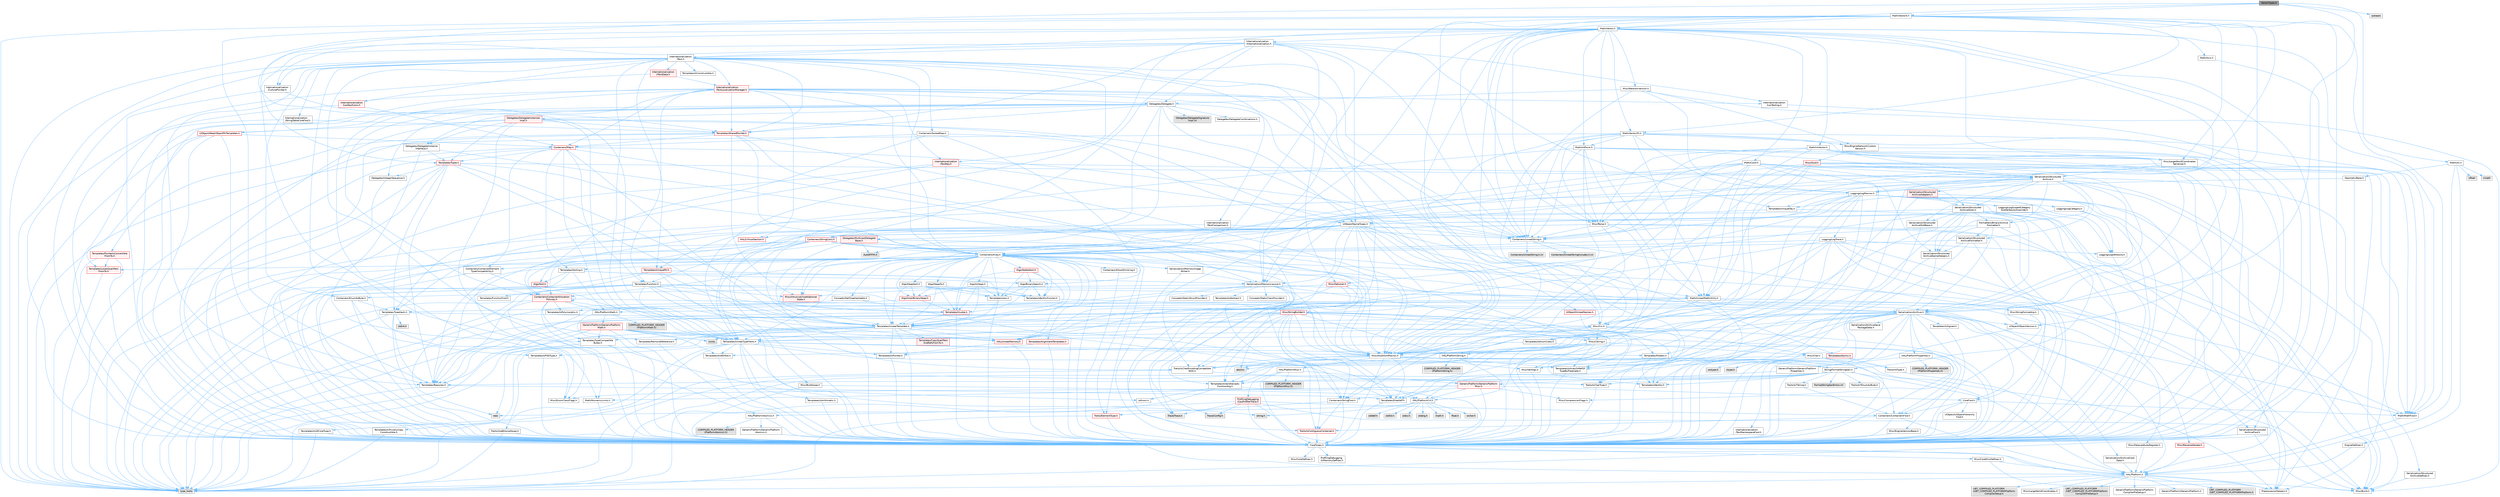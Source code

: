 digraph "VectorTypes.h"
{
 // INTERACTIVE_SVG=YES
 // LATEX_PDF_SIZE
  bgcolor="transparent";
  edge [fontname=Helvetica,fontsize=10,labelfontname=Helvetica,labelfontsize=10];
  node [fontname=Helvetica,fontsize=10,shape=box,height=0.2,width=0.4];
  Node1 [id="Node000001",label="VectorTypes.h",height=0.2,width=0.4,color="gray40", fillcolor="grey60", style="filled", fontcolor="black",tooltip=" "];
  Node1 -> Node2 [id="edge1_Node000001_Node000002",color="steelblue1",style="solid",tooltip=" "];
  Node2 [id="Node000002",label="Math/Vector.h",height=0.2,width=0.4,color="grey40", fillcolor="white", style="filled",URL="$d6/dbe/Vector_8h.html",tooltip=" "];
  Node2 -> Node3 [id="edge2_Node000002_Node000003",color="steelblue1",style="solid",tooltip=" "];
  Node3 [id="Node000003",label="CoreTypes.h",height=0.2,width=0.4,color="grey40", fillcolor="white", style="filled",URL="$dc/dec/CoreTypes_8h.html",tooltip=" "];
  Node3 -> Node4 [id="edge3_Node000003_Node000004",color="steelblue1",style="solid",tooltip=" "];
  Node4 [id="Node000004",label="HAL/Platform.h",height=0.2,width=0.4,color="grey40", fillcolor="white", style="filled",URL="$d9/dd0/Platform_8h.html",tooltip=" "];
  Node4 -> Node5 [id="edge4_Node000004_Node000005",color="steelblue1",style="solid",tooltip=" "];
  Node5 [id="Node000005",label="Misc/Build.h",height=0.2,width=0.4,color="grey40", fillcolor="white", style="filled",URL="$d3/dbb/Build_8h.html",tooltip=" "];
  Node4 -> Node6 [id="edge5_Node000004_Node000006",color="steelblue1",style="solid",tooltip=" "];
  Node6 [id="Node000006",label="Misc/LargeWorldCoordinates.h",height=0.2,width=0.4,color="grey40", fillcolor="white", style="filled",URL="$d2/dcb/LargeWorldCoordinates_8h.html",tooltip=" "];
  Node4 -> Node7 [id="edge6_Node000004_Node000007",color="steelblue1",style="solid",tooltip=" "];
  Node7 [id="Node000007",label="type_traits",height=0.2,width=0.4,color="grey60", fillcolor="#E0E0E0", style="filled",tooltip=" "];
  Node4 -> Node8 [id="edge7_Node000004_Node000008",color="steelblue1",style="solid",tooltip=" "];
  Node8 [id="Node000008",label="PreprocessorHelpers.h",height=0.2,width=0.4,color="grey40", fillcolor="white", style="filled",URL="$db/ddb/PreprocessorHelpers_8h.html",tooltip=" "];
  Node4 -> Node9 [id="edge8_Node000004_Node000009",color="steelblue1",style="solid",tooltip=" "];
  Node9 [id="Node000009",label="UBT_COMPILED_PLATFORM\l/UBT_COMPILED_PLATFORMPlatform\lCompilerPreSetup.h",height=0.2,width=0.4,color="grey60", fillcolor="#E0E0E0", style="filled",tooltip=" "];
  Node4 -> Node10 [id="edge9_Node000004_Node000010",color="steelblue1",style="solid",tooltip=" "];
  Node10 [id="Node000010",label="GenericPlatform/GenericPlatform\lCompilerPreSetup.h",height=0.2,width=0.4,color="grey40", fillcolor="white", style="filled",URL="$d9/dc8/GenericPlatformCompilerPreSetup_8h.html",tooltip=" "];
  Node4 -> Node11 [id="edge10_Node000004_Node000011",color="steelblue1",style="solid",tooltip=" "];
  Node11 [id="Node000011",label="GenericPlatform/GenericPlatform.h",height=0.2,width=0.4,color="grey40", fillcolor="white", style="filled",URL="$d6/d84/GenericPlatform_8h.html",tooltip=" "];
  Node4 -> Node12 [id="edge11_Node000004_Node000012",color="steelblue1",style="solid",tooltip=" "];
  Node12 [id="Node000012",label="UBT_COMPILED_PLATFORM\l/UBT_COMPILED_PLATFORMPlatform.h",height=0.2,width=0.4,color="grey60", fillcolor="#E0E0E0", style="filled",tooltip=" "];
  Node4 -> Node13 [id="edge12_Node000004_Node000013",color="steelblue1",style="solid",tooltip=" "];
  Node13 [id="Node000013",label="UBT_COMPILED_PLATFORM\l/UBT_COMPILED_PLATFORMPlatform\lCompilerSetup.h",height=0.2,width=0.4,color="grey60", fillcolor="#E0E0E0", style="filled",tooltip=" "];
  Node3 -> Node14 [id="edge13_Node000003_Node000014",color="steelblue1",style="solid",tooltip=" "];
  Node14 [id="Node000014",label="ProfilingDebugging\l/UMemoryDefines.h",height=0.2,width=0.4,color="grey40", fillcolor="white", style="filled",URL="$d2/da2/UMemoryDefines_8h.html",tooltip=" "];
  Node3 -> Node15 [id="edge14_Node000003_Node000015",color="steelblue1",style="solid",tooltip=" "];
  Node15 [id="Node000015",label="Misc/CoreMiscDefines.h",height=0.2,width=0.4,color="grey40", fillcolor="white", style="filled",URL="$da/d38/CoreMiscDefines_8h.html",tooltip=" "];
  Node15 -> Node4 [id="edge15_Node000015_Node000004",color="steelblue1",style="solid",tooltip=" "];
  Node15 -> Node8 [id="edge16_Node000015_Node000008",color="steelblue1",style="solid",tooltip=" "];
  Node3 -> Node16 [id="edge17_Node000003_Node000016",color="steelblue1",style="solid",tooltip=" "];
  Node16 [id="Node000016",label="Misc/CoreDefines.h",height=0.2,width=0.4,color="grey40", fillcolor="white", style="filled",URL="$d3/dd2/CoreDefines_8h.html",tooltip=" "];
  Node2 -> Node17 [id="edge18_Node000002_Node000017",color="steelblue1",style="solid",tooltip=" "];
  Node17 [id="Node000017",label="Misc/AssertionMacros.h",height=0.2,width=0.4,color="grey40", fillcolor="white", style="filled",URL="$d0/dfa/AssertionMacros_8h.html",tooltip=" "];
  Node17 -> Node3 [id="edge19_Node000017_Node000003",color="steelblue1",style="solid",tooltip=" "];
  Node17 -> Node4 [id="edge20_Node000017_Node000004",color="steelblue1",style="solid",tooltip=" "];
  Node17 -> Node18 [id="edge21_Node000017_Node000018",color="steelblue1",style="solid",tooltip=" "];
  Node18 [id="Node000018",label="HAL/PlatformMisc.h",height=0.2,width=0.4,color="grey40", fillcolor="white", style="filled",URL="$d0/df5/PlatformMisc_8h.html",tooltip=" "];
  Node18 -> Node3 [id="edge22_Node000018_Node000003",color="steelblue1",style="solid",tooltip=" "];
  Node18 -> Node19 [id="edge23_Node000018_Node000019",color="steelblue1",style="solid",tooltip=" "];
  Node19 [id="Node000019",label="GenericPlatform/GenericPlatform\lMisc.h",height=0.2,width=0.4,color="red", fillcolor="#FFF0F0", style="filled",URL="$db/d9a/GenericPlatformMisc_8h.html",tooltip=" "];
  Node19 -> Node20 [id="edge24_Node000019_Node000020",color="steelblue1",style="solid",tooltip=" "];
  Node20 [id="Node000020",label="Containers/StringFwd.h",height=0.2,width=0.4,color="grey40", fillcolor="white", style="filled",URL="$df/d37/StringFwd_8h.html",tooltip=" "];
  Node20 -> Node3 [id="edge25_Node000020_Node000003",color="steelblue1",style="solid",tooltip=" "];
  Node20 -> Node21 [id="edge26_Node000020_Node000021",color="steelblue1",style="solid",tooltip=" "];
  Node21 [id="Node000021",label="Traits/ElementType.h",height=0.2,width=0.4,color="red", fillcolor="#FFF0F0", style="filled",URL="$d5/d4f/ElementType_8h.html",tooltip=" "];
  Node21 -> Node4 [id="edge27_Node000021_Node000004",color="steelblue1",style="solid",tooltip=" "];
  Node21 -> Node7 [id="edge28_Node000021_Node000007",color="steelblue1",style="solid",tooltip=" "];
  Node20 -> Node23 [id="edge29_Node000020_Node000023",color="steelblue1",style="solid",tooltip=" "];
  Node23 [id="Node000023",label="Traits/IsContiguousContainer.h",height=0.2,width=0.4,color="red", fillcolor="#FFF0F0", style="filled",URL="$d5/d3c/IsContiguousContainer_8h.html",tooltip=" "];
  Node23 -> Node3 [id="edge30_Node000023_Node000003",color="steelblue1",style="solid",tooltip=" "];
  Node19 -> Node25 [id="edge31_Node000019_Node000025",color="steelblue1",style="solid",tooltip=" "];
  Node25 [id="Node000025",label="CoreFwd.h",height=0.2,width=0.4,color="grey40", fillcolor="white", style="filled",URL="$d1/d1e/CoreFwd_8h.html",tooltip=" "];
  Node25 -> Node3 [id="edge32_Node000025_Node000003",color="steelblue1",style="solid",tooltip=" "];
  Node25 -> Node26 [id="edge33_Node000025_Node000026",color="steelblue1",style="solid",tooltip=" "];
  Node26 [id="Node000026",label="Containers/ContainersFwd.h",height=0.2,width=0.4,color="grey40", fillcolor="white", style="filled",URL="$d4/d0a/ContainersFwd_8h.html",tooltip=" "];
  Node26 -> Node4 [id="edge34_Node000026_Node000004",color="steelblue1",style="solid",tooltip=" "];
  Node26 -> Node3 [id="edge35_Node000026_Node000003",color="steelblue1",style="solid",tooltip=" "];
  Node26 -> Node23 [id="edge36_Node000026_Node000023",color="steelblue1",style="solid",tooltip=" "];
  Node25 -> Node27 [id="edge37_Node000025_Node000027",color="steelblue1",style="solid",tooltip=" "];
  Node27 [id="Node000027",label="Math/MathFwd.h",height=0.2,width=0.4,color="grey40", fillcolor="white", style="filled",URL="$d2/d10/MathFwd_8h.html",tooltip=" "];
  Node27 -> Node4 [id="edge38_Node000027_Node000004",color="steelblue1",style="solid",tooltip=" "];
  Node25 -> Node28 [id="edge39_Node000025_Node000028",color="steelblue1",style="solid",tooltip=" "];
  Node28 [id="Node000028",label="UObject/UObjectHierarchy\lFwd.h",height=0.2,width=0.4,color="grey40", fillcolor="white", style="filled",URL="$d3/d13/UObjectHierarchyFwd_8h.html",tooltip=" "];
  Node19 -> Node3 [id="edge40_Node000019_Node000003",color="steelblue1",style="solid",tooltip=" "];
  Node19 -> Node30 [id="edge41_Node000019_Node000030",color="steelblue1",style="solid",tooltip=" "];
  Node30 [id="Node000030",label="HAL/PlatformCrt.h",height=0.2,width=0.4,color="grey40", fillcolor="white", style="filled",URL="$d8/d75/PlatformCrt_8h.html",tooltip=" "];
  Node30 -> Node31 [id="edge42_Node000030_Node000031",color="steelblue1",style="solid",tooltip=" "];
  Node31 [id="Node000031",label="new",height=0.2,width=0.4,color="grey60", fillcolor="#E0E0E0", style="filled",tooltip=" "];
  Node30 -> Node32 [id="edge43_Node000030_Node000032",color="steelblue1",style="solid",tooltip=" "];
  Node32 [id="Node000032",label="wchar.h",height=0.2,width=0.4,color="grey60", fillcolor="#E0E0E0", style="filled",tooltip=" "];
  Node30 -> Node33 [id="edge44_Node000030_Node000033",color="steelblue1",style="solid",tooltip=" "];
  Node33 [id="Node000033",label="stddef.h",height=0.2,width=0.4,color="grey60", fillcolor="#E0E0E0", style="filled",tooltip=" "];
  Node30 -> Node34 [id="edge45_Node000030_Node000034",color="steelblue1",style="solid",tooltip=" "];
  Node34 [id="Node000034",label="stdlib.h",height=0.2,width=0.4,color="grey60", fillcolor="#E0E0E0", style="filled",tooltip=" "];
  Node30 -> Node35 [id="edge46_Node000030_Node000035",color="steelblue1",style="solid",tooltip=" "];
  Node35 [id="Node000035",label="stdio.h",height=0.2,width=0.4,color="grey60", fillcolor="#E0E0E0", style="filled",tooltip=" "];
  Node30 -> Node36 [id="edge47_Node000030_Node000036",color="steelblue1",style="solid",tooltip=" "];
  Node36 [id="Node000036",label="stdarg.h",height=0.2,width=0.4,color="grey60", fillcolor="#E0E0E0", style="filled",tooltip=" "];
  Node30 -> Node37 [id="edge48_Node000030_Node000037",color="steelblue1",style="solid",tooltip=" "];
  Node37 [id="Node000037",label="math.h",height=0.2,width=0.4,color="grey60", fillcolor="#E0E0E0", style="filled",tooltip=" "];
  Node30 -> Node38 [id="edge49_Node000030_Node000038",color="steelblue1",style="solid",tooltip=" "];
  Node38 [id="Node000038",label="float.h",height=0.2,width=0.4,color="grey60", fillcolor="#E0E0E0", style="filled",tooltip=" "];
  Node30 -> Node39 [id="edge50_Node000030_Node000039",color="steelblue1",style="solid",tooltip=" "];
  Node39 [id="Node000039",label="string.h",height=0.2,width=0.4,color="grey60", fillcolor="#E0E0E0", style="filled",tooltip=" "];
  Node19 -> Node40 [id="edge51_Node000019_Node000040",color="steelblue1",style="solid",tooltip=" "];
  Node40 [id="Node000040",label="Math/NumericLimits.h",height=0.2,width=0.4,color="grey40", fillcolor="white", style="filled",URL="$df/d1b/NumericLimits_8h.html",tooltip=" "];
  Node40 -> Node3 [id="edge52_Node000040_Node000003",color="steelblue1",style="solid",tooltip=" "];
  Node19 -> Node41 [id="edge53_Node000019_Node000041",color="steelblue1",style="solid",tooltip=" "];
  Node41 [id="Node000041",label="Misc/CompressionFlags.h",height=0.2,width=0.4,color="grey40", fillcolor="white", style="filled",URL="$d9/d76/CompressionFlags_8h.html",tooltip=" "];
  Node19 -> Node42 [id="edge54_Node000019_Node000042",color="steelblue1",style="solid",tooltip=" "];
  Node42 [id="Node000042",label="Misc/EnumClassFlags.h",height=0.2,width=0.4,color="grey40", fillcolor="white", style="filled",URL="$d8/de7/EnumClassFlags_8h.html",tooltip=" "];
  Node18 -> Node45 [id="edge55_Node000018_Node000045",color="steelblue1",style="solid",tooltip=" "];
  Node45 [id="Node000045",label="COMPILED_PLATFORM_HEADER\l(PlatformMisc.h)",height=0.2,width=0.4,color="grey60", fillcolor="#E0E0E0", style="filled",tooltip=" "];
  Node18 -> Node46 [id="edge56_Node000018_Node000046",color="steelblue1",style="solid",tooltip=" "];
  Node46 [id="Node000046",label="ProfilingDebugging\l/CpuProfilerTrace.h",height=0.2,width=0.4,color="red", fillcolor="#FFF0F0", style="filled",URL="$da/dcb/CpuProfilerTrace_8h.html",tooltip=" "];
  Node46 -> Node3 [id="edge57_Node000046_Node000003",color="steelblue1",style="solid",tooltip=" "];
  Node46 -> Node26 [id="edge58_Node000046_Node000026",color="steelblue1",style="solid",tooltip=" "];
  Node46 -> Node47 [id="edge59_Node000046_Node000047",color="steelblue1",style="solid",tooltip=" "];
  Node47 [id="Node000047",label="HAL/PlatformAtomics.h",height=0.2,width=0.4,color="grey40", fillcolor="white", style="filled",URL="$d3/d36/PlatformAtomics_8h.html",tooltip=" "];
  Node47 -> Node3 [id="edge60_Node000047_Node000003",color="steelblue1",style="solid",tooltip=" "];
  Node47 -> Node48 [id="edge61_Node000047_Node000048",color="steelblue1",style="solid",tooltip=" "];
  Node48 [id="Node000048",label="GenericPlatform/GenericPlatform\lAtomics.h",height=0.2,width=0.4,color="grey40", fillcolor="white", style="filled",URL="$da/d72/GenericPlatformAtomics_8h.html",tooltip=" "];
  Node48 -> Node3 [id="edge62_Node000048_Node000003",color="steelblue1",style="solid",tooltip=" "];
  Node47 -> Node49 [id="edge63_Node000047_Node000049",color="steelblue1",style="solid",tooltip=" "];
  Node49 [id="Node000049",label="COMPILED_PLATFORM_HEADER\l(PlatformAtomics.h)",height=0.2,width=0.4,color="grey60", fillcolor="#E0E0E0", style="filled",tooltip=" "];
  Node46 -> Node8 [id="edge64_Node000046_Node000008",color="steelblue1",style="solid",tooltip=" "];
  Node46 -> Node5 [id="edge65_Node000046_Node000005",color="steelblue1",style="solid",tooltip=" "];
  Node46 -> Node50 [id="edge66_Node000046_Node000050",color="steelblue1",style="solid",tooltip=" "];
  Node50 [id="Node000050",label="Trace/Config.h",height=0.2,width=0.4,color="grey60", fillcolor="#E0E0E0", style="filled",tooltip=" "];
  Node46 -> Node53 [id="edge67_Node000046_Node000053",color="steelblue1",style="solid",tooltip=" "];
  Node53 [id="Node000053",label="Trace/Trace.h",height=0.2,width=0.4,color="grey60", fillcolor="#E0E0E0", style="filled",tooltip=" "];
  Node17 -> Node8 [id="edge68_Node000017_Node000008",color="steelblue1",style="solid",tooltip=" "];
  Node17 -> Node54 [id="edge69_Node000017_Node000054",color="steelblue1",style="solid",tooltip=" "];
  Node54 [id="Node000054",label="Templates/EnableIf.h",height=0.2,width=0.4,color="grey40", fillcolor="white", style="filled",URL="$d7/d60/EnableIf_8h.html",tooltip=" "];
  Node54 -> Node3 [id="edge70_Node000054_Node000003",color="steelblue1",style="solid",tooltip=" "];
  Node17 -> Node55 [id="edge71_Node000017_Node000055",color="steelblue1",style="solid",tooltip=" "];
  Node55 [id="Node000055",label="Templates/IsArrayOrRefOf\lTypeByPredicate.h",height=0.2,width=0.4,color="grey40", fillcolor="white", style="filled",URL="$d6/da1/IsArrayOrRefOfTypeByPredicate_8h.html",tooltip=" "];
  Node55 -> Node3 [id="edge72_Node000055_Node000003",color="steelblue1",style="solid",tooltip=" "];
  Node17 -> Node56 [id="edge73_Node000017_Node000056",color="steelblue1",style="solid",tooltip=" "];
  Node56 [id="Node000056",label="Templates/IsValidVariadic\lFunctionArg.h",height=0.2,width=0.4,color="grey40", fillcolor="white", style="filled",URL="$d0/dc8/IsValidVariadicFunctionArg_8h.html",tooltip=" "];
  Node56 -> Node3 [id="edge74_Node000056_Node000003",color="steelblue1",style="solid",tooltip=" "];
  Node56 -> Node57 [id="edge75_Node000056_Node000057",color="steelblue1",style="solid",tooltip=" "];
  Node57 [id="Node000057",label="IsEnum.h",height=0.2,width=0.4,color="grey40", fillcolor="white", style="filled",URL="$d4/de5/IsEnum_8h.html",tooltip=" "];
  Node56 -> Node7 [id="edge76_Node000056_Node000007",color="steelblue1",style="solid",tooltip=" "];
  Node17 -> Node58 [id="edge77_Node000017_Node000058",color="steelblue1",style="solid",tooltip=" "];
  Node58 [id="Node000058",label="Traits/IsCharEncodingCompatible\lWith.h",height=0.2,width=0.4,color="grey40", fillcolor="white", style="filled",URL="$df/dd1/IsCharEncodingCompatibleWith_8h.html",tooltip=" "];
  Node58 -> Node7 [id="edge78_Node000058_Node000007",color="steelblue1",style="solid",tooltip=" "];
  Node58 -> Node59 [id="edge79_Node000058_Node000059",color="steelblue1",style="solid",tooltip=" "];
  Node59 [id="Node000059",label="Traits/IsCharType.h",height=0.2,width=0.4,color="grey40", fillcolor="white", style="filled",URL="$db/d51/IsCharType_8h.html",tooltip=" "];
  Node59 -> Node3 [id="edge80_Node000059_Node000003",color="steelblue1",style="solid",tooltip=" "];
  Node17 -> Node60 [id="edge81_Node000017_Node000060",color="steelblue1",style="solid",tooltip=" "];
  Node60 [id="Node000060",label="Misc/VarArgs.h",height=0.2,width=0.4,color="grey40", fillcolor="white", style="filled",URL="$d5/d6f/VarArgs_8h.html",tooltip=" "];
  Node60 -> Node3 [id="edge82_Node000060_Node000003",color="steelblue1",style="solid",tooltip=" "];
  Node17 -> Node61 [id="edge83_Node000017_Node000061",color="steelblue1",style="solid",tooltip=" "];
  Node61 [id="Node000061",label="String/FormatStringSan.h",height=0.2,width=0.4,color="grey40", fillcolor="white", style="filled",URL="$d3/d8b/FormatStringSan_8h.html",tooltip=" "];
  Node61 -> Node7 [id="edge84_Node000061_Node000007",color="steelblue1",style="solid",tooltip=" "];
  Node61 -> Node3 [id="edge85_Node000061_Node000003",color="steelblue1",style="solid",tooltip=" "];
  Node61 -> Node62 [id="edge86_Node000061_Node000062",color="steelblue1",style="solid",tooltip=" "];
  Node62 [id="Node000062",label="Templates/Requires.h",height=0.2,width=0.4,color="grey40", fillcolor="white", style="filled",URL="$dc/d96/Requires_8h.html",tooltip=" "];
  Node62 -> Node54 [id="edge87_Node000062_Node000054",color="steelblue1",style="solid",tooltip=" "];
  Node62 -> Node7 [id="edge88_Node000062_Node000007",color="steelblue1",style="solid",tooltip=" "];
  Node61 -> Node63 [id="edge89_Node000061_Node000063",color="steelblue1",style="solid",tooltip=" "];
  Node63 [id="Node000063",label="Templates/Identity.h",height=0.2,width=0.4,color="grey40", fillcolor="white", style="filled",URL="$d0/dd5/Identity_8h.html",tooltip=" "];
  Node61 -> Node56 [id="edge90_Node000061_Node000056",color="steelblue1",style="solid",tooltip=" "];
  Node61 -> Node59 [id="edge91_Node000061_Node000059",color="steelblue1",style="solid",tooltip=" "];
  Node61 -> Node64 [id="edge92_Node000061_Node000064",color="steelblue1",style="solid",tooltip=" "];
  Node64 [id="Node000064",label="Traits/IsTEnumAsByte.h",height=0.2,width=0.4,color="grey40", fillcolor="white", style="filled",URL="$d1/de6/IsTEnumAsByte_8h.html",tooltip=" "];
  Node61 -> Node65 [id="edge93_Node000061_Node000065",color="steelblue1",style="solid",tooltip=" "];
  Node65 [id="Node000065",label="Traits/IsTString.h",height=0.2,width=0.4,color="grey40", fillcolor="white", style="filled",URL="$d0/df8/IsTString_8h.html",tooltip=" "];
  Node65 -> Node26 [id="edge94_Node000065_Node000026",color="steelblue1",style="solid",tooltip=" "];
  Node61 -> Node26 [id="edge95_Node000061_Node000026",color="steelblue1",style="solid",tooltip=" "];
  Node61 -> Node66 [id="edge96_Node000061_Node000066",color="steelblue1",style="solid",tooltip=" "];
  Node66 [id="Node000066",label="FormatStringSanErrors.inl",height=0.2,width=0.4,color="grey60", fillcolor="#E0E0E0", style="filled",tooltip=" "];
  Node17 -> Node67 [id="edge97_Node000017_Node000067",color="steelblue1",style="solid",tooltip=" "];
  Node67 [id="Node000067",label="atomic",height=0.2,width=0.4,color="grey60", fillcolor="#E0E0E0", style="filled",tooltip=" "];
  Node2 -> Node27 [id="edge98_Node000002_Node000027",color="steelblue1",style="solid",tooltip=" "];
  Node2 -> Node40 [id="edge99_Node000002_Node000040",color="steelblue1",style="solid",tooltip=" "];
  Node2 -> Node68 [id="edge100_Node000002_Node000068",color="steelblue1",style="solid",tooltip=" "];
  Node68 [id="Node000068",label="Misc/Crc.h",height=0.2,width=0.4,color="grey40", fillcolor="white", style="filled",URL="$d4/dd2/Crc_8h.html",tooltip=" "];
  Node68 -> Node3 [id="edge101_Node000068_Node000003",color="steelblue1",style="solid",tooltip=" "];
  Node68 -> Node69 [id="edge102_Node000068_Node000069",color="steelblue1",style="solid",tooltip=" "];
  Node69 [id="Node000069",label="HAL/PlatformString.h",height=0.2,width=0.4,color="grey40", fillcolor="white", style="filled",URL="$db/db5/PlatformString_8h.html",tooltip=" "];
  Node69 -> Node3 [id="edge103_Node000069_Node000003",color="steelblue1",style="solid",tooltip=" "];
  Node69 -> Node70 [id="edge104_Node000069_Node000070",color="steelblue1",style="solid",tooltip=" "];
  Node70 [id="Node000070",label="COMPILED_PLATFORM_HEADER\l(PlatformString.h)",height=0.2,width=0.4,color="grey60", fillcolor="#E0E0E0", style="filled",tooltip=" "];
  Node68 -> Node17 [id="edge105_Node000068_Node000017",color="steelblue1",style="solid",tooltip=" "];
  Node68 -> Node71 [id="edge106_Node000068_Node000071",color="steelblue1",style="solid",tooltip=" "];
  Node71 [id="Node000071",label="Misc/CString.h",height=0.2,width=0.4,color="grey40", fillcolor="white", style="filled",URL="$d2/d49/CString_8h.html",tooltip=" "];
  Node71 -> Node3 [id="edge107_Node000071_Node000003",color="steelblue1",style="solid",tooltip=" "];
  Node71 -> Node30 [id="edge108_Node000071_Node000030",color="steelblue1",style="solid",tooltip=" "];
  Node71 -> Node69 [id="edge109_Node000071_Node000069",color="steelblue1",style="solid",tooltip=" "];
  Node71 -> Node17 [id="edge110_Node000071_Node000017",color="steelblue1",style="solid",tooltip=" "];
  Node71 -> Node72 [id="edge111_Node000071_Node000072",color="steelblue1",style="solid",tooltip=" "];
  Node72 [id="Node000072",label="Misc/Char.h",height=0.2,width=0.4,color="grey40", fillcolor="white", style="filled",URL="$d0/d58/Char_8h.html",tooltip=" "];
  Node72 -> Node3 [id="edge112_Node000072_Node000003",color="steelblue1",style="solid",tooltip=" "];
  Node72 -> Node73 [id="edge113_Node000072_Node000073",color="steelblue1",style="solid",tooltip=" "];
  Node73 [id="Node000073",label="Traits/IntType.h",height=0.2,width=0.4,color="grey40", fillcolor="white", style="filled",URL="$d7/deb/IntType_8h.html",tooltip=" "];
  Node73 -> Node4 [id="edge114_Node000073_Node000004",color="steelblue1",style="solid",tooltip=" "];
  Node72 -> Node74 [id="edge115_Node000072_Node000074",color="steelblue1",style="solid",tooltip=" "];
  Node74 [id="Node000074",label="ctype.h",height=0.2,width=0.4,color="grey60", fillcolor="#E0E0E0", style="filled",tooltip=" "];
  Node72 -> Node75 [id="edge116_Node000072_Node000075",color="steelblue1",style="solid",tooltip=" "];
  Node75 [id="Node000075",label="wctype.h",height=0.2,width=0.4,color="grey60", fillcolor="#E0E0E0", style="filled",tooltip=" "];
  Node72 -> Node7 [id="edge117_Node000072_Node000007",color="steelblue1",style="solid",tooltip=" "];
  Node71 -> Node60 [id="edge118_Node000071_Node000060",color="steelblue1",style="solid",tooltip=" "];
  Node71 -> Node55 [id="edge119_Node000071_Node000055",color="steelblue1",style="solid",tooltip=" "];
  Node71 -> Node56 [id="edge120_Node000071_Node000056",color="steelblue1",style="solid",tooltip=" "];
  Node71 -> Node58 [id="edge121_Node000071_Node000058",color="steelblue1",style="solid",tooltip=" "];
  Node68 -> Node72 [id="edge122_Node000068_Node000072",color="steelblue1",style="solid",tooltip=" "];
  Node68 -> Node76 [id="edge123_Node000068_Node000076",color="steelblue1",style="solid",tooltip=" "];
  Node76 [id="Node000076",label="Templates/UnrealTypeTraits.h",height=0.2,width=0.4,color="grey40", fillcolor="white", style="filled",URL="$d2/d2d/UnrealTypeTraits_8h.html",tooltip=" "];
  Node76 -> Node3 [id="edge124_Node000076_Node000003",color="steelblue1",style="solid",tooltip=" "];
  Node76 -> Node77 [id="edge125_Node000076_Node000077",color="steelblue1",style="solid",tooltip=" "];
  Node77 [id="Node000077",label="Templates/IsPointer.h",height=0.2,width=0.4,color="grey40", fillcolor="white", style="filled",URL="$d7/d05/IsPointer_8h.html",tooltip=" "];
  Node77 -> Node3 [id="edge126_Node000077_Node000003",color="steelblue1",style="solid",tooltip=" "];
  Node76 -> Node17 [id="edge127_Node000076_Node000017",color="steelblue1",style="solid",tooltip=" "];
  Node76 -> Node78 [id="edge128_Node000076_Node000078",color="steelblue1",style="solid",tooltip=" "];
  Node78 [id="Node000078",label="Templates/AndOrNot.h",height=0.2,width=0.4,color="grey40", fillcolor="white", style="filled",URL="$db/d0a/AndOrNot_8h.html",tooltip=" "];
  Node78 -> Node3 [id="edge129_Node000078_Node000003",color="steelblue1",style="solid",tooltip=" "];
  Node76 -> Node54 [id="edge130_Node000076_Node000054",color="steelblue1",style="solid",tooltip=" "];
  Node76 -> Node79 [id="edge131_Node000076_Node000079",color="steelblue1",style="solid",tooltip=" "];
  Node79 [id="Node000079",label="Templates/IsArithmetic.h",height=0.2,width=0.4,color="grey40", fillcolor="white", style="filled",URL="$d2/d5d/IsArithmetic_8h.html",tooltip=" "];
  Node79 -> Node3 [id="edge132_Node000079_Node000003",color="steelblue1",style="solid",tooltip=" "];
  Node76 -> Node57 [id="edge133_Node000076_Node000057",color="steelblue1",style="solid",tooltip=" "];
  Node76 -> Node80 [id="edge134_Node000076_Node000080",color="steelblue1",style="solid",tooltip=" "];
  Node80 [id="Node000080",label="Templates/Models.h",height=0.2,width=0.4,color="grey40", fillcolor="white", style="filled",URL="$d3/d0c/Models_8h.html",tooltip=" "];
  Node80 -> Node63 [id="edge135_Node000080_Node000063",color="steelblue1",style="solid",tooltip=" "];
  Node76 -> Node81 [id="edge136_Node000076_Node000081",color="steelblue1",style="solid",tooltip=" "];
  Node81 [id="Node000081",label="Templates/IsPODType.h",height=0.2,width=0.4,color="grey40", fillcolor="white", style="filled",URL="$d7/db1/IsPODType_8h.html",tooltip=" "];
  Node81 -> Node3 [id="edge137_Node000081_Node000003",color="steelblue1",style="solid",tooltip=" "];
  Node76 -> Node82 [id="edge138_Node000076_Node000082",color="steelblue1",style="solid",tooltip=" "];
  Node82 [id="Node000082",label="Templates/IsUECoreType.h",height=0.2,width=0.4,color="grey40", fillcolor="white", style="filled",URL="$d1/db8/IsUECoreType_8h.html",tooltip=" "];
  Node82 -> Node3 [id="edge139_Node000082_Node000003",color="steelblue1",style="solid",tooltip=" "];
  Node82 -> Node7 [id="edge140_Node000082_Node000007",color="steelblue1",style="solid",tooltip=" "];
  Node76 -> Node83 [id="edge141_Node000076_Node000083",color="steelblue1",style="solid",tooltip=" "];
  Node83 [id="Node000083",label="Templates/IsTriviallyCopy\lConstructible.h",height=0.2,width=0.4,color="grey40", fillcolor="white", style="filled",URL="$d3/d78/IsTriviallyCopyConstructible_8h.html",tooltip=" "];
  Node83 -> Node3 [id="edge142_Node000083_Node000003",color="steelblue1",style="solid",tooltip=" "];
  Node83 -> Node7 [id="edge143_Node000083_Node000007",color="steelblue1",style="solid",tooltip=" "];
  Node68 -> Node59 [id="edge144_Node000068_Node000059",color="steelblue1",style="solid",tooltip=" "];
  Node2 -> Node84 [id="edge145_Node000002_Node000084",color="steelblue1",style="solid",tooltip=" "];
  Node84 [id="Node000084",label="Math/UnrealMathUtility.h",height=0.2,width=0.4,color="grey40", fillcolor="white", style="filled",URL="$db/db8/UnrealMathUtility_8h.html",tooltip=" "];
  Node84 -> Node3 [id="edge146_Node000084_Node000003",color="steelblue1",style="solid",tooltip=" "];
  Node84 -> Node17 [id="edge147_Node000084_Node000017",color="steelblue1",style="solid",tooltip=" "];
  Node84 -> Node85 [id="edge148_Node000084_Node000085",color="steelblue1",style="solid",tooltip=" "];
  Node85 [id="Node000085",label="HAL/PlatformMath.h",height=0.2,width=0.4,color="grey40", fillcolor="white", style="filled",URL="$dc/d53/PlatformMath_8h.html",tooltip=" "];
  Node85 -> Node3 [id="edge149_Node000085_Node000003",color="steelblue1",style="solid",tooltip=" "];
  Node85 -> Node86 [id="edge150_Node000085_Node000086",color="steelblue1",style="solid",tooltip=" "];
  Node86 [id="Node000086",label="GenericPlatform/GenericPlatform\lMath.h",height=0.2,width=0.4,color="red", fillcolor="#FFF0F0", style="filled",URL="$d5/d79/GenericPlatformMath_8h.html",tooltip=" "];
  Node86 -> Node3 [id="edge151_Node000086_Node000003",color="steelblue1",style="solid",tooltip=" "];
  Node86 -> Node26 [id="edge152_Node000086_Node000026",color="steelblue1",style="solid",tooltip=" "];
  Node86 -> Node30 [id="edge153_Node000086_Node000030",color="steelblue1",style="solid",tooltip=" "];
  Node86 -> Node78 [id="edge154_Node000086_Node000078",color="steelblue1",style="solid",tooltip=" "];
  Node86 -> Node76 [id="edge155_Node000086_Node000076",color="steelblue1",style="solid",tooltip=" "];
  Node86 -> Node62 [id="edge156_Node000086_Node000062",color="steelblue1",style="solid",tooltip=" "];
  Node86 -> Node93 [id="edge157_Node000086_Node000093",color="steelblue1",style="solid",tooltip=" "];
  Node93 [id="Node000093",label="Templates/TypeCompatible\lBytes.h",height=0.2,width=0.4,color="grey40", fillcolor="white", style="filled",URL="$df/d0a/TypeCompatibleBytes_8h.html",tooltip=" "];
  Node93 -> Node3 [id="edge158_Node000093_Node000003",color="steelblue1",style="solid",tooltip=" "];
  Node93 -> Node39 [id="edge159_Node000093_Node000039",color="steelblue1",style="solid",tooltip=" "];
  Node93 -> Node31 [id="edge160_Node000093_Node000031",color="steelblue1",style="solid",tooltip=" "];
  Node93 -> Node7 [id="edge161_Node000093_Node000007",color="steelblue1",style="solid",tooltip=" "];
  Node86 -> Node94 [id="edge162_Node000086_Node000094",color="steelblue1",style="solid",tooltip=" "];
  Node94 [id="Node000094",label="limits",height=0.2,width=0.4,color="grey60", fillcolor="#E0E0E0", style="filled",tooltip=" "];
  Node86 -> Node7 [id="edge163_Node000086_Node000007",color="steelblue1",style="solid",tooltip=" "];
  Node85 -> Node95 [id="edge164_Node000085_Node000095",color="steelblue1",style="solid",tooltip=" "];
  Node95 [id="Node000095",label="COMPILED_PLATFORM_HEADER\l(PlatformMath.h)",height=0.2,width=0.4,color="grey60", fillcolor="#E0E0E0", style="filled",tooltip=" "];
  Node84 -> Node27 [id="edge165_Node000084_Node000027",color="steelblue1",style="solid",tooltip=" "];
  Node84 -> Node63 [id="edge166_Node000084_Node000063",color="steelblue1",style="solid",tooltip=" "];
  Node84 -> Node62 [id="edge167_Node000084_Node000062",color="steelblue1",style="solid",tooltip=" "];
  Node2 -> Node96 [id="edge168_Node000002_Node000096",color="steelblue1",style="solid",tooltip=" "];
  Node96 [id="Node000096",label="Containers/UnrealString.h",height=0.2,width=0.4,color="grey40", fillcolor="white", style="filled",URL="$d5/dba/UnrealString_8h.html",tooltip=" "];
  Node96 -> Node97 [id="edge169_Node000096_Node000097",color="steelblue1",style="solid",tooltip=" "];
  Node97 [id="Node000097",label="Containers/UnrealStringIncludes.h.inl",height=0.2,width=0.4,color="grey60", fillcolor="#E0E0E0", style="filled",tooltip=" "];
  Node96 -> Node98 [id="edge170_Node000096_Node000098",color="steelblue1",style="solid",tooltip=" "];
  Node98 [id="Node000098",label="Containers/UnrealString.h.inl",height=0.2,width=0.4,color="grey60", fillcolor="#E0E0E0", style="filled",tooltip=" "];
  Node96 -> Node99 [id="edge171_Node000096_Node000099",color="steelblue1",style="solid",tooltip=" "];
  Node99 [id="Node000099",label="Misc/StringFormatArg.h",height=0.2,width=0.4,color="grey40", fillcolor="white", style="filled",URL="$d2/d16/StringFormatArg_8h.html",tooltip=" "];
  Node99 -> Node26 [id="edge172_Node000099_Node000026",color="steelblue1",style="solid",tooltip=" "];
  Node2 -> Node100 [id="edge173_Node000002_Node000100",color="steelblue1",style="solid",tooltip=" "];
  Node100 [id="Node000100",label="Misc/Parse.h",height=0.2,width=0.4,color="grey40", fillcolor="white", style="filled",URL="$dc/d71/Parse_8h.html",tooltip=" "];
  Node100 -> Node20 [id="edge174_Node000100_Node000020",color="steelblue1",style="solid",tooltip=" "];
  Node100 -> Node96 [id="edge175_Node000100_Node000096",color="steelblue1",style="solid",tooltip=" "];
  Node100 -> Node3 [id="edge176_Node000100_Node000003",color="steelblue1",style="solid",tooltip=" "];
  Node100 -> Node30 [id="edge177_Node000100_Node000030",color="steelblue1",style="solid",tooltip=" "];
  Node100 -> Node5 [id="edge178_Node000100_Node000005",color="steelblue1",style="solid",tooltip=" "];
  Node100 -> Node42 [id="edge179_Node000100_Node000042",color="steelblue1",style="solid",tooltip=" "];
  Node100 -> Node101 [id="edge180_Node000100_Node000101",color="steelblue1",style="solid",tooltip=" "];
  Node101 [id="Node000101",label="Templates/Function.h",height=0.2,width=0.4,color="grey40", fillcolor="white", style="filled",URL="$df/df5/Function_8h.html",tooltip=" "];
  Node101 -> Node3 [id="edge181_Node000101_Node000003",color="steelblue1",style="solid",tooltip=" "];
  Node101 -> Node17 [id="edge182_Node000101_Node000017",color="steelblue1",style="solid",tooltip=" "];
  Node101 -> Node102 [id="edge183_Node000101_Node000102",color="steelblue1",style="solid",tooltip=" "];
  Node102 [id="Node000102",label="Misc/IntrusiveUnsetOptional\lState.h",height=0.2,width=0.4,color="red", fillcolor="#FFF0F0", style="filled",URL="$d2/d0a/IntrusiveUnsetOptionalState_8h.html",tooltip=" "];
  Node101 -> Node104 [id="edge184_Node000101_Node000104",color="steelblue1",style="solid",tooltip=" "];
  Node104 [id="Node000104",label="HAL/UnrealMemory.h",height=0.2,width=0.4,color="red", fillcolor="#FFF0F0", style="filled",URL="$d9/d96/UnrealMemory_8h.html",tooltip=" "];
  Node104 -> Node3 [id="edge185_Node000104_Node000003",color="steelblue1",style="solid",tooltip=" "];
  Node104 -> Node77 [id="edge186_Node000104_Node000077",color="steelblue1",style="solid",tooltip=" "];
  Node101 -> Node118 [id="edge187_Node000101_Node000118",color="steelblue1",style="solid",tooltip=" "];
  Node118 [id="Node000118",label="Templates/FunctionFwd.h",height=0.2,width=0.4,color="grey40", fillcolor="white", style="filled",URL="$d6/d54/FunctionFwd_8h.html",tooltip=" "];
  Node101 -> Node76 [id="edge188_Node000101_Node000076",color="steelblue1",style="solid",tooltip=" "];
  Node101 -> Node119 [id="edge189_Node000101_Node000119",color="steelblue1",style="solid",tooltip=" "];
  Node119 [id="Node000119",label="Templates/Invoke.h",height=0.2,width=0.4,color="red", fillcolor="#FFF0F0", style="filled",URL="$d7/deb/Invoke_8h.html",tooltip=" "];
  Node119 -> Node3 [id="edge190_Node000119_Node000003",color="steelblue1",style="solid",tooltip=" "];
  Node119 -> Node121 [id="edge191_Node000119_Node000121",color="steelblue1",style="solid",tooltip=" "];
  Node121 [id="Node000121",label="Templates/UnrealTemplate.h",height=0.2,width=0.4,color="grey40", fillcolor="white", style="filled",URL="$d4/d24/UnrealTemplate_8h.html",tooltip=" "];
  Node121 -> Node3 [id="edge192_Node000121_Node000003",color="steelblue1",style="solid",tooltip=" "];
  Node121 -> Node77 [id="edge193_Node000121_Node000077",color="steelblue1",style="solid",tooltip=" "];
  Node121 -> Node104 [id="edge194_Node000121_Node000104",color="steelblue1",style="solid",tooltip=" "];
  Node121 -> Node122 [id="edge195_Node000121_Node000122",color="steelblue1",style="solid",tooltip=" "];
  Node122 [id="Node000122",label="Templates/CopyQualifiers\lAndRefsFromTo.h",height=0.2,width=0.4,color="red", fillcolor="#FFF0F0", style="filled",URL="$d3/db3/CopyQualifiersAndRefsFromTo_8h.html",tooltip=" "];
  Node121 -> Node76 [id="edge196_Node000121_Node000076",color="steelblue1",style="solid",tooltip=" "];
  Node121 -> Node88 [id="edge197_Node000121_Node000088",color="steelblue1",style="solid",tooltip=" "];
  Node88 [id="Node000088",label="Templates/RemoveReference.h",height=0.2,width=0.4,color="grey40", fillcolor="white", style="filled",URL="$da/dbe/RemoveReference_8h.html",tooltip=" "];
  Node88 -> Node3 [id="edge198_Node000088_Node000003",color="steelblue1",style="solid",tooltip=" "];
  Node121 -> Node62 [id="edge199_Node000121_Node000062",color="steelblue1",style="solid",tooltip=" "];
  Node121 -> Node93 [id="edge200_Node000121_Node000093",color="steelblue1",style="solid",tooltip=" "];
  Node121 -> Node63 [id="edge201_Node000121_Node000063",color="steelblue1",style="solid",tooltip=" "];
  Node121 -> Node23 [id="edge202_Node000121_Node000023",color="steelblue1",style="solid",tooltip=" "];
  Node121 -> Node124 [id="edge203_Node000121_Node000124",color="steelblue1",style="solid",tooltip=" "];
  Node124 [id="Node000124",label="Traits/UseBitwiseSwap.h",height=0.2,width=0.4,color="grey40", fillcolor="white", style="filled",URL="$db/df3/UseBitwiseSwap_8h.html",tooltip=" "];
  Node124 -> Node3 [id="edge204_Node000124_Node000003",color="steelblue1",style="solid",tooltip=" "];
  Node124 -> Node7 [id="edge205_Node000124_Node000007",color="steelblue1",style="solid",tooltip=" "];
  Node121 -> Node7 [id="edge206_Node000121_Node000007",color="steelblue1",style="solid",tooltip=" "];
  Node119 -> Node7 [id="edge207_Node000119_Node000007",color="steelblue1",style="solid",tooltip=" "];
  Node101 -> Node121 [id="edge208_Node000101_Node000121",color="steelblue1",style="solid",tooltip=" "];
  Node101 -> Node62 [id="edge209_Node000101_Node000062",color="steelblue1",style="solid",tooltip=" "];
  Node101 -> Node84 [id="edge210_Node000101_Node000084",color="steelblue1",style="solid",tooltip=" "];
  Node101 -> Node31 [id="edge211_Node000101_Node000031",color="steelblue1",style="solid",tooltip=" "];
  Node101 -> Node7 [id="edge212_Node000101_Node000007",color="steelblue1",style="solid",tooltip=" "];
  Node2 -> Node125 [id="edge213_Node000002_Node000125",color="steelblue1",style="solid",tooltip=" "];
  Node125 [id="Node000125",label="Misc/LargeWorldCoordinates\lSerializer.h",height=0.2,width=0.4,color="grey40", fillcolor="white", style="filled",URL="$d7/df9/LargeWorldCoordinatesSerializer_8h.html",tooltip=" "];
  Node125 -> Node126 [id="edge214_Node000125_Node000126",color="steelblue1",style="solid",tooltip=" "];
  Node126 [id="Node000126",label="UObject/NameTypes.h",height=0.2,width=0.4,color="grey40", fillcolor="white", style="filled",URL="$d6/d35/NameTypes_8h.html",tooltip=" "];
  Node126 -> Node3 [id="edge215_Node000126_Node000003",color="steelblue1",style="solid",tooltip=" "];
  Node126 -> Node17 [id="edge216_Node000126_Node000017",color="steelblue1",style="solid",tooltip=" "];
  Node126 -> Node104 [id="edge217_Node000126_Node000104",color="steelblue1",style="solid",tooltip=" "];
  Node126 -> Node76 [id="edge218_Node000126_Node000076",color="steelblue1",style="solid",tooltip=" "];
  Node126 -> Node121 [id="edge219_Node000126_Node000121",color="steelblue1",style="solid",tooltip=" "];
  Node126 -> Node96 [id="edge220_Node000126_Node000096",color="steelblue1",style="solid",tooltip=" "];
  Node126 -> Node127 [id="edge221_Node000126_Node000127",color="steelblue1",style="solid",tooltip=" "];
  Node127 [id="Node000127",label="HAL/CriticalSection.h",height=0.2,width=0.4,color="red", fillcolor="#FFF0F0", style="filled",URL="$d6/d90/CriticalSection_8h.html",tooltip=" "];
  Node126 -> Node130 [id="edge222_Node000126_Node000130",color="steelblue1",style="solid",tooltip=" "];
  Node130 [id="Node000130",label="Containers/StringConv.h",height=0.2,width=0.4,color="red", fillcolor="#FFF0F0", style="filled",URL="$d3/ddf/StringConv_8h.html",tooltip=" "];
  Node130 -> Node3 [id="edge223_Node000130_Node000003",color="steelblue1",style="solid",tooltip=" "];
  Node130 -> Node17 [id="edge224_Node000130_Node000017",color="steelblue1",style="solid",tooltip=" "];
  Node130 -> Node131 [id="edge225_Node000130_Node000131",color="steelblue1",style="solid",tooltip=" "];
  Node131 [id="Node000131",label="Containers/ContainerAllocation\lPolicies.h",height=0.2,width=0.4,color="red", fillcolor="#FFF0F0", style="filled",URL="$d7/dff/ContainerAllocationPolicies_8h.html",tooltip=" "];
  Node131 -> Node3 [id="edge226_Node000131_Node000003",color="steelblue1",style="solid",tooltip=" "];
  Node131 -> Node131 [id="edge227_Node000131_Node000131",color="steelblue1",style="solid",tooltip=" "];
  Node131 -> Node85 [id="edge228_Node000131_Node000085",color="steelblue1",style="solid",tooltip=" "];
  Node131 -> Node104 [id="edge229_Node000131_Node000104",color="steelblue1",style="solid",tooltip=" "];
  Node131 -> Node40 [id="edge230_Node000131_Node000040",color="steelblue1",style="solid",tooltip=" "];
  Node131 -> Node17 [id="edge231_Node000131_Node000017",color="steelblue1",style="solid",tooltip=" "];
  Node131 -> Node133 [id="edge232_Node000131_Node000133",color="steelblue1",style="solid",tooltip=" "];
  Node133 [id="Node000133",label="Templates/IsPolymorphic.h",height=0.2,width=0.4,color="grey40", fillcolor="white", style="filled",URL="$dc/d20/IsPolymorphic_8h.html",tooltip=" "];
  Node131 -> Node93 [id="edge233_Node000131_Node000093",color="steelblue1",style="solid",tooltip=" "];
  Node131 -> Node7 [id="edge234_Node000131_Node000007",color="steelblue1",style="solid",tooltip=" "];
  Node130 -> Node135 [id="edge235_Node000130_Node000135",color="steelblue1",style="solid",tooltip=" "];
  Node135 [id="Node000135",label="Containers/Array.h",height=0.2,width=0.4,color="grey40", fillcolor="white", style="filled",URL="$df/dd0/Array_8h.html",tooltip=" "];
  Node135 -> Node3 [id="edge236_Node000135_Node000003",color="steelblue1",style="solid",tooltip=" "];
  Node135 -> Node17 [id="edge237_Node000135_Node000017",color="steelblue1",style="solid",tooltip=" "];
  Node135 -> Node102 [id="edge238_Node000135_Node000102",color="steelblue1",style="solid",tooltip=" "];
  Node135 -> Node136 [id="edge239_Node000135_Node000136",color="steelblue1",style="solid",tooltip=" "];
  Node136 [id="Node000136",label="Misc/ReverseIterate.h",height=0.2,width=0.4,color="red", fillcolor="#FFF0F0", style="filled",URL="$db/de3/ReverseIterate_8h.html",tooltip=" "];
  Node136 -> Node4 [id="edge240_Node000136_Node000004",color="steelblue1",style="solid",tooltip=" "];
  Node135 -> Node104 [id="edge241_Node000135_Node000104",color="steelblue1",style="solid",tooltip=" "];
  Node135 -> Node76 [id="edge242_Node000135_Node000076",color="steelblue1",style="solid",tooltip=" "];
  Node135 -> Node121 [id="edge243_Node000135_Node000121",color="steelblue1",style="solid",tooltip=" "];
  Node135 -> Node138 [id="edge244_Node000135_Node000138",color="steelblue1",style="solid",tooltip=" "];
  Node138 [id="Node000138",label="Containers/AllowShrinking.h",height=0.2,width=0.4,color="grey40", fillcolor="white", style="filled",URL="$d7/d1a/AllowShrinking_8h.html",tooltip=" "];
  Node138 -> Node3 [id="edge245_Node000138_Node000003",color="steelblue1",style="solid",tooltip=" "];
  Node135 -> Node131 [id="edge246_Node000135_Node000131",color="steelblue1",style="solid",tooltip=" "];
  Node135 -> Node139 [id="edge247_Node000135_Node000139",color="steelblue1",style="solid",tooltip=" "];
  Node139 [id="Node000139",label="Containers/ContainerElement\lTypeCompatibility.h",height=0.2,width=0.4,color="grey40", fillcolor="white", style="filled",URL="$df/ddf/ContainerElementTypeCompatibility_8h.html",tooltip=" "];
  Node139 -> Node3 [id="edge248_Node000139_Node000003",color="steelblue1",style="solid",tooltip=" "];
  Node139 -> Node76 [id="edge249_Node000139_Node000076",color="steelblue1",style="solid",tooltip=" "];
  Node135 -> Node140 [id="edge250_Node000135_Node000140",color="steelblue1",style="solid",tooltip=" "];
  Node140 [id="Node000140",label="Serialization/Archive.h",height=0.2,width=0.4,color="grey40", fillcolor="white", style="filled",URL="$d7/d3b/Archive_8h.html",tooltip=" "];
  Node140 -> Node25 [id="edge251_Node000140_Node000025",color="steelblue1",style="solid",tooltip=" "];
  Node140 -> Node3 [id="edge252_Node000140_Node000003",color="steelblue1",style="solid",tooltip=" "];
  Node140 -> Node141 [id="edge253_Node000140_Node000141",color="steelblue1",style="solid",tooltip=" "];
  Node141 [id="Node000141",label="HAL/PlatformProperties.h",height=0.2,width=0.4,color="grey40", fillcolor="white", style="filled",URL="$d9/db0/PlatformProperties_8h.html",tooltip=" "];
  Node141 -> Node3 [id="edge254_Node000141_Node000003",color="steelblue1",style="solid",tooltip=" "];
  Node141 -> Node142 [id="edge255_Node000141_Node000142",color="steelblue1",style="solid",tooltip=" "];
  Node142 [id="Node000142",label="GenericPlatform/GenericPlatform\lProperties.h",height=0.2,width=0.4,color="grey40", fillcolor="white", style="filled",URL="$d2/dcd/GenericPlatformProperties_8h.html",tooltip=" "];
  Node142 -> Node3 [id="edge256_Node000142_Node000003",color="steelblue1",style="solid",tooltip=" "];
  Node142 -> Node19 [id="edge257_Node000142_Node000019",color="steelblue1",style="solid",tooltip=" "];
  Node141 -> Node143 [id="edge258_Node000141_Node000143",color="steelblue1",style="solid",tooltip=" "];
  Node143 [id="Node000143",label="COMPILED_PLATFORM_HEADER\l(PlatformProperties.h)",height=0.2,width=0.4,color="grey60", fillcolor="#E0E0E0", style="filled",tooltip=" "];
  Node140 -> Node144 [id="edge259_Node000140_Node000144",color="steelblue1",style="solid",tooltip=" "];
  Node144 [id="Node000144",label="Internationalization\l/TextNamespaceFwd.h",height=0.2,width=0.4,color="grey40", fillcolor="white", style="filled",URL="$d8/d97/TextNamespaceFwd_8h.html",tooltip=" "];
  Node144 -> Node3 [id="edge260_Node000144_Node000003",color="steelblue1",style="solid",tooltip=" "];
  Node140 -> Node27 [id="edge261_Node000140_Node000027",color="steelblue1",style="solid",tooltip=" "];
  Node140 -> Node17 [id="edge262_Node000140_Node000017",color="steelblue1",style="solid",tooltip=" "];
  Node140 -> Node5 [id="edge263_Node000140_Node000005",color="steelblue1",style="solid",tooltip=" "];
  Node140 -> Node41 [id="edge264_Node000140_Node000041",color="steelblue1",style="solid",tooltip=" "];
  Node140 -> Node145 [id="edge265_Node000140_Node000145",color="steelblue1",style="solid",tooltip=" "];
  Node145 [id="Node000145",label="Misc/EngineVersionBase.h",height=0.2,width=0.4,color="grey40", fillcolor="white", style="filled",URL="$d5/d2b/EngineVersionBase_8h.html",tooltip=" "];
  Node145 -> Node3 [id="edge266_Node000145_Node000003",color="steelblue1",style="solid",tooltip=" "];
  Node140 -> Node60 [id="edge267_Node000140_Node000060",color="steelblue1",style="solid",tooltip=" "];
  Node140 -> Node146 [id="edge268_Node000140_Node000146",color="steelblue1",style="solid",tooltip=" "];
  Node146 [id="Node000146",label="Serialization/ArchiveCook\lData.h",height=0.2,width=0.4,color="grey40", fillcolor="white", style="filled",URL="$dc/db6/ArchiveCookData_8h.html",tooltip=" "];
  Node146 -> Node4 [id="edge269_Node000146_Node000004",color="steelblue1",style="solid",tooltip=" "];
  Node140 -> Node147 [id="edge270_Node000140_Node000147",color="steelblue1",style="solid",tooltip=" "];
  Node147 [id="Node000147",label="Serialization/ArchiveSave\lPackageData.h",height=0.2,width=0.4,color="grey40", fillcolor="white", style="filled",URL="$d1/d37/ArchiveSavePackageData_8h.html",tooltip=" "];
  Node140 -> Node54 [id="edge271_Node000140_Node000054",color="steelblue1",style="solid",tooltip=" "];
  Node140 -> Node55 [id="edge272_Node000140_Node000055",color="steelblue1",style="solid",tooltip=" "];
  Node140 -> Node148 [id="edge273_Node000140_Node000148",color="steelblue1",style="solid",tooltip=" "];
  Node148 [id="Node000148",label="Templates/IsEnumClass.h",height=0.2,width=0.4,color="grey40", fillcolor="white", style="filled",URL="$d7/d15/IsEnumClass_8h.html",tooltip=" "];
  Node148 -> Node3 [id="edge274_Node000148_Node000003",color="steelblue1",style="solid",tooltip=" "];
  Node148 -> Node78 [id="edge275_Node000148_Node000078",color="steelblue1",style="solid",tooltip=" "];
  Node140 -> Node91 [id="edge276_Node000140_Node000091",color="steelblue1",style="solid",tooltip=" "];
  Node91 [id="Node000091",label="Templates/IsSigned.h",height=0.2,width=0.4,color="grey40", fillcolor="white", style="filled",URL="$d8/dd8/IsSigned_8h.html",tooltip=" "];
  Node91 -> Node3 [id="edge277_Node000091_Node000003",color="steelblue1",style="solid",tooltip=" "];
  Node140 -> Node56 [id="edge278_Node000140_Node000056",color="steelblue1",style="solid",tooltip=" "];
  Node140 -> Node121 [id="edge279_Node000140_Node000121",color="steelblue1",style="solid",tooltip=" "];
  Node140 -> Node58 [id="edge280_Node000140_Node000058",color="steelblue1",style="solid",tooltip=" "];
  Node140 -> Node149 [id="edge281_Node000140_Node000149",color="steelblue1",style="solid",tooltip=" "];
  Node149 [id="Node000149",label="UObject/ObjectVersion.h",height=0.2,width=0.4,color="grey40", fillcolor="white", style="filled",URL="$da/d63/ObjectVersion_8h.html",tooltip=" "];
  Node149 -> Node3 [id="edge282_Node000149_Node000003",color="steelblue1",style="solid",tooltip=" "];
  Node135 -> Node150 [id="edge283_Node000135_Node000150",color="steelblue1",style="solid",tooltip=" "];
  Node150 [id="Node000150",label="Serialization/MemoryImage\lWriter.h",height=0.2,width=0.4,color="grey40", fillcolor="white", style="filled",URL="$d0/d08/MemoryImageWriter_8h.html",tooltip=" "];
  Node150 -> Node3 [id="edge284_Node000150_Node000003",color="steelblue1",style="solid",tooltip=" "];
  Node150 -> Node151 [id="edge285_Node000150_Node000151",color="steelblue1",style="solid",tooltip=" "];
  Node151 [id="Node000151",label="Serialization/MemoryLayout.h",height=0.2,width=0.4,color="grey40", fillcolor="white", style="filled",URL="$d7/d66/MemoryLayout_8h.html",tooltip=" "];
  Node151 -> Node152 [id="edge286_Node000151_Node000152",color="steelblue1",style="solid",tooltip=" "];
  Node152 [id="Node000152",label="Concepts/StaticClassProvider.h",height=0.2,width=0.4,color="grey40", fillcolor="white", style="filled",URL="$dd/d83/StaticClassProvider_8h.html",tooltip=" "];
  Node151 -> Node153 [id="edge287_Node000151_Node000153",color="steelblue1",style="solid",tooltip=" "];
  Node153 [id="Node000153",label="Concepts/StaticStructProvider.h",height=0.2,width=0.4,color="grey40", fillcolor="white", style="filled",URL="$d5/d77/StaticStructProvider_8h.html",tooltip=" "];
  Node151 -> Node154 [id="edge288_Node000151_Node000154",color="steelblue1",style="solid",tooltip=" "];
  Node154 [id="Node000154",label="Containers/EnumAsByte.h",height=0.2,width=0.4,color="grey40", fillcolor="white", style="filled",URL="$d6/d9a/EnumAsByte_8h.html",tooltip=" "];
  Node154 -> Node3 [id="edge289_Node000154_Node000003",color="steelblue1",style="solid",tooltip=" "];
  Node154 -> Node81 [id="edge290_Node000154_Node000081",color="steelblue1",style="solid",tooltip=" "];
  Node154 -> Node155 [id="edge291_Node000154_Node000155",color="steelblue1",style="solid",tooltip=" "];
  Node155 [id="Node000155",label="Templates/TypeHash.h",height=0.2,width=0.4,color="grey40", fillcolor="white", style="filled",URL="$d1/d62/TypeHash_8h.html",tooltip=" "];
  Node155 -> Node3 [id="edge292_Node000155_Node000003",color="steelblue1",style="solid",tooltip=" "];
  Node155 -> Node62 [id="edge293_Node000155_Node000062",color="steelblue1",style="solid",tooltip=" "];
  Node155 -> Node68 [id="edge294_Node000155_Node000068",color="steelblue1",style="solid",tooltip=" "];
  Node155 -> Node156 [id="edge295_Node000155_Node000156",color="steelblue1",style="solid",tooltip=" "];
  Node156 [id="Node000156",label="stdint.h",height=0.2,width=0.4,color="grey60", fillcolor="#E0E0E0", style="filled",tooltip=" "];
  Node155 -> Node7 [id="edge296_Node000155_Node000007",color="steelblue1",style="solid",tooltip=" "];
  Node151 -> Node20 [id="edge297_Node000151_Node000020",color="steelblue1",style="solid",tooltip=" "];
  Node151 -> Node104 [id="edge298_Node000151_Node000104",color="steelblue1",style="solid",tooltip=" "];
  Node151 -> Node157 [id="edge299_Node000151_Node000157",color="steelblue1",style="solid",tooltip=" "];
  Node157 [id="Node000157",label="Misc/DelayedAutoRegister.h",height=0.2,width=0.4,color="grey40", fillcolor="white", style="filled",URL="$d1/dda/DelayedAutoRegister_8h.html",tooltip=" "];
  Node157 -> Node4 [id="edge300_Node000157_Node000004",color="steelblue1",style="solid",tooltip=" "];
  Node151 -> Node54 [id="edge301_Node000151_Node000054",color="steelblue1",style="solid",tooltip=" "];
  Node151 -> Node158 [id="edge302_Node000151_Node000158",color="steelblue1",style="solid",tooltip=" "];
  Node158 [id="Node000158",label="Templates/IsAbstract.h",height=0.2,width=0.4,color="grey40", fillcolor="white", style="filled",URL="$d8/db7/IsAbstract_8h.html",tooltip=" "];
  Node151 -> Node133 [id="edge303_Node000151_Node000133",color="steelblue1",style="solid",tooltip=" "];
  Node151 -> Node80 [id="edge304_Node000151_Node000080",color="steelblue1",style="solid",tooltip=" "];
  Node151 -> Node121 [id="edge305_Node000151_Node000121",color="steelblue1",style="solid",tooltip=" "];
  Node135 -> Node159 [id="edge306_Node000135_Node000159",color="steelblue1",style="solid",tooltip=" "];
  Node159 [id="Node000159",label="Algo/Heapify.h",height=0.2,width=0.4,color="grey40", fillcolor="white", style="filled",URL="$d0/d2a/Heapify_8h.html",tooltip=" "];
  Node159 -> Node160 [id="edge307_Node000159_Node000160",color="steelblue1",style="solid",tooltip=" "];
  Node160 [id="Node000160",label="Algo/Impl/BinaryHeap.h",height=0.2,width=0.4,color="red", fillcolor="#FFF0F0", style="filled",URL="$d7/da3/Algo_2Impl_2BinaryHeap_8h.html",tooltip=" "];
  Node160 -> Node119 [id="edge308_Node000160_Node000119",color="steelblue1",style="solid",tooltip=" "];
  Node160 -> Node7 [id="edge309_Node000160_Node000007",color="steelblue1",style="solid",tooltip=" "];
  Node159 -> Node163 [id="edge310_Node000159_Node000163",color="steelblue1",style="solid",tooltip=" "];
  Node163 [id="Node000163",label="Templates/IdentityFunctor.h",height=0.2,width=0.4,color="grey40", fillcolor="white", style="filled",URL="$d7/d2e/IdentityFunctor_8h.html",tooltip=" "];
  Node163 -> Node4 [id="edge311_Node000163_Node000004",color="steelblue1",style="solid",tooltip=" "];
  Node159 -> Node119 [id="edge312_Node000159_Node000119",color="steelblue1",style="solid",tooltip=" "];
  Node159 -> Node164 [id="edge313_Node000159_Node000164",color="steelblue1",style="solid",tooltip=" "];
  Node164 [id="Node000164",label="Templates/Less.h",height=0.2,width=0.4,color="grey40", fillcolor="white", style="filled",URL="$de/dc8/Less_8h.html",tooltip=" "];
  Node164 -> Node3 [id="edge314_Node000164_Node000003",color="steelblue1",style="solid",tooltip=" "];
  Node164 -> Node121 [id="edge315_Node000164_Node000121",color="steelblue1",style="solid",tooltip=" "];
  Node159 -> Node121 [id="edge316_Node000159_Node000121",color="steelblue1",style="solid",tooltip=" "];
  Node135 -> Node165 [id="edge317_Node000135_Node000165",color="steelblue1",style="solid",tooltip=" "];
  Node165 [id="Node000165",label="Algo/HeapSort.h",height=0.2,width=0.4,color="grey40", fillcolor="white", style="filled",URL="$d3/d92/HeapSort_8h.html",tooltip=" "];
  Node165 -> Node160 [id="edge318_Node000165_Node000160",color="steelblue1",style="solid",tooltip=" "];
  Node165 -> Node163 [id="edge319_Node000165_Node000163",color="steelblue1",style="solid",tooltip=" "];
  Node165 -> Node164 [id="edge320_Node000165_Node000164",color="steelblue1",style="solid",tooltip=" "];
  Node165 -> Node121 [id="edge321_Node000165_Node000121",color="steelblue1",style="solid",tooltip=" "];
  Node135 -> Node166 [id="edge322_Node000135_Node000166",color="steelblue1",style="solid",tooltip=" "];
  Node166 [id="Node000166",label="Algo/IsHeap.h",height=0.2,width=0.4,color="grey40", fillcolor="white", style="filled",URL="$de/d32/IsHeap_8h.html",tooltip=" "];
  Node166 -> Node160 [id="edge323_Node000166_Node000160",color="steelblue1",style="solid",tooltip=" "];
  Node166 -> Node163 [id="edge324_Node000166_Node000163",color="steelblue1",style="solid",tooltip=" "];
  Node166 -> Node119 [id="edge325_Node000166_Node000119",color="steelblue1",style="solid",tooltip=" "];
  Node166 -> Node164 [id="edge326_Node000166_Node000164",color="steelblue1",style="solid",tooltip=" "];
  Node166 -> Node121 [id="edge327_Node000166_Node000121",color="steelblue1",style="solid",tooltip=" "];
  Node135 -> Node160 [id="edge328_Node000135_Node000160",color="steelblue1",style="solid",tooltip=" "];
  Node135 -> Node167 [id="edge329_Node000135_Node000167",color="steelblue1",style="solid",tooltip=" "];
  Node167 [id="Node000167",label="Algo/StableSort.h",height=0.2,width=0.4,color="red", fillcolor="#FFF0F0", style="filled",URL="$d7/d3c/StableSort_8h.html",tooltip=" "];
  Node167 -> Node168 [id="edge330_Node000167_Node000168",color="steelblue1",style="solid",tooltip=" "];
  Node168 [id="Node000168",label="Algo/BinarySearch.h",height=0.2,width=0.4,color="grey40", fillcolor="white", style="filled",URL="$db/db4/BinarySearch_8h.html",tooltip=" "];
  Node168 -> Node163 [id="edge331_Node000168_Node000163",color="steelblue1",style="solid",tooltip=" "];
  Node168 -> Node119 [id="edge332_Node000168_Node000119",color="steelblue1",style="solid",tooltip=" "];
  Node168 -> Node164 [id="edge333_Node000168_Node000164",color="steelblue1",style="solid",tooltip=" "];
  Node167 -> Node163 [id="edge334_Node000167_Node000163",color="steelblue1",style="solid",tooltip=" "];
  Node167 -> Node119 [id="edge335_Node000167_Node000119",color="steelblue1",style="solid",tooltip=" "];
  Node167 -> Node164 [id="edge336_Node000167_Node000164",color="steelblue1",style="solid",tooltip=" "];
  Node167 -> Node121 [id="edge337_Node000167_Node000121",color="steelblue1",style="solid",tooltip=" "];
  Node135 -> Node170 [id="edge338_Node000135_Node000170",color="steelblue1",style="solid",tooltip=" "];
  Node170 [id="Node000170",label="Concepts/GetTypeHashable.h",height=0.2,width=0.4,color="grey40", fillcolor="white", style="filled",URL="$d3/da2/GetTypeHashable_8h.html",tooltip=" "];
  Node170 -> Node3 [id="edge339_Node000170_Node000003",color="steelblue1",style="solid",tooltip=" "];
  Node170 -> Node155 [id="edge340_Node000170_Node000155",color="steelblue1",style="solid",tooltip=" "];
  Node135 -> Node163 [id="edge341_Node000135_Node000163",color="steelblue1",style="solid",tooltip=" "];
  Node135 -> Node119 [id="edge342_Node000135_Node000119",color="steelblue1",style="solid",tooltip=" "];
  Node135 -> Node164 [id="edge343_Node000135_Node000164",color="steelblue1",style="solid",tooltip=" "];
  Node135 -> Node171 [id="edge344_Node000135_Node000171",color="steelblue1",style="solid",tooltip=" "];
  Node171 [id="Node000171",label="Templates/LosesQualifiers\lFromTo.h",height=0.2,width=0.4,color="red", fillcolor="#FFF0F0", style="filled",URL="$d2/db3/LosesQualifiersFromTo_8h.html",tooltip=" "];
  Node171 -> Node7 [id="edge345_Node000171_Node000007",color="steelblue1",style="solid",tooltip=" "];
  Node135 -> Node62 [id="edge346_Node000135_Node000062",color="steelblue1",style="solid",tooltip=" "];
  Node135 -> Node172 [id="edge347_Node000135_Node000172",color="steelblue1",style="solid",tooltip=" "];
  Node172 [id="Node000172",label="Templates/Sorting.h",height=0.2,width=0.4,color="grey40", fillcolor="white", style="filled",URL="$d3/d9e/Sorting_8h.html",tooltip=" "];
  Node172 -> Node3 [id="edge348_Node000172_Node000003",color="steelblue1",style="solid",tooltip=" "];
  Node172 -> Node168 [id="edge349_Node000172_Node000168",color="steelblue1",style="solid",tooltip=" "];
  Node172 -> Node173 [id="edge350_Node000172_Node000173",color="steelblue1",style="solid",tooltip=" "];
  Node173 [id="Node000173",label="Algo/Sort.h",height=0.2,width=0.4,color="red", fillcolor="#FFF0F0", style="filled",URL="$d1/d87/Sort_8h.html",tooltip=" "];
  Node172 -> Node85 [id="edge351_Node000172_Node000085",color="steelblue1",style="solid",tooltip=" "];
  Node172 -> Node164 [id="edge352_Node000172_Node000164",color="steelblue1",style="solid",tooltip=" "];
  Node135 -> Node175 [id="edge353_Node000135_Node000175",color="steelblue1",style="solid",tooltip=" "];
  Node175 [id="Node000175",label="Templates/AlignmentTemplates.h",height=0.2,width=0.4,color="red", fillcolor="#FFF0F0", style="filled",URL="$dd/d32/AlignmentTemplates_8h.html",tooltip=" "];
  Node175 -> Node3 [id="edge354_Node000175_Node000003",color="steelblue1",style="solid",tooltip=" "];
  Node175 -> Node77 [id="edge355_Node000175_Node000077",color="steelblue1",style="solid",tooltip=" "];
  Node135 -> Node21 [id="edge356_Node000135_Node000021",color="steelblue1",style="solid",tooltip=" "];
  Node135 -> Node94 [id="edge357_Node000135_Node000094",color="steelblue1",style="solid",tooltip=" "];
  Node135 -> Node7 [id="edge358_Node000135_Node000007",color="steelblue1",style="solid",tooltip=" "];
  Node130 -> Node71 [id="edge359_Node000130_Node000071",color="steelblue1",style="solid",tooltip=" "];
  Node130 -> Node121 [id="edge360_Node000130_Node000121",color="steelblue1",style="solid",tooltip=" "];
  Node130 -> Node76 [id="edge361_Node000130_Node000076",color="steelblue1",style="solid",tooltip=" "];
  Node130 -> Node21 [id="edge362_Node000130_Node000021",color="steelblue1",style="solid",tooltip=" "];
  Node130 -> Node58 [id="edge363_Node000130_Node000058",color="steelblue1",style="solid",tooltip=" "];
  Node130 -> Node23 [id="edge364_Node000130_Node000023",color="steelblue1",style="solid",tooltip=" "];
  Node130 -> Node7 [id="edge365_Node000130_Node000007",color="steelblue1",style="solid",tooltip=" "];
  Node126 -> Node20 [id="edge366_Node000126_Node000020",color="steelblue1",style="solid",tooltip=" "];
  Node126 -> Node177 [id="edge367_Node000126_Node000177",color="steelblue1",style="solid",tooltip=" "];
  Node177 [id="Node000177",label="UObject/UnrealNames.h",height=0.2,width=0.4,color="red", fillcolor="#FFF0F0", style="filled",URL="$d8/db1/UnrealNames_8h.html",tooltip=" "];
  Node177 -> Node3 [id="edge368_Node000177_Node000003",color="steelblue1",style="solid",tooltip=" "];
  Node126 -> Node110 [id="edge369_Node000126_Node000110",color="steelblue1",style="solid",tooltip=" "];
  Node110 [id="Node000110",label="Templates/Atomic.h",height=0.2,width=0.4,color="red", fillcolor="#FFF0F0", style="filled",URL="$d3/d91/Atomic_8h.html",tooltip=" "];
  Node110 -> Node73 [id="edge370_Node000110_Node000073",color="steelblue1",style="solid",tooltip=" "];
  Node110 -> Node67 [id="edge371_Node000110_Node000067",color="steelblue1",style="solid",tooltip=" "];
  Node126 -> Node151 [id="edge372_Node000126_Node000151",color="steelblue1",style="solid",tooltip=" "];
  Node126 -> Node102 [id="edge373_Node000126_Node000102",color="steelblue1",style="solid",tooltip=" "];
  Node126 -> Node179 [id="edge374_Node000126_Node000179",color="steelblue1",style="solid",tooltip=" "];
  Node179 [id="Node000179",label="Misc/StringBuilder.h",height=0.2,width=0.4,color="red", fillcolor="#FFF0F0", style="filled",URL="$d4/d52/StringBuilder_8h.html",tooltip=" "];
  Node179 -> Node20 [id="edge375_Node000179_Node000020",color="steelblue1",style="solid",tooltip=" "];
  Node179 -> Node3 [id="edge376_Node000179_Node000003",color="steelblue1",style="solid",tooltip=" "];
  Node179 -> Node69 [id="edge377_Node000179_Node000069",color="steelblue1",style="solid",tooltip=" "];
  Node179 -> Node104 [id="edge378_Node000179_Node000104",color="steelblue1",style="solid",tooltip=" "];
  Node179 -> Node17 [id="edge379_Node000179_Node000017",color="steelblue1",style="solid",tooltip=" "];
  Node179 -> Node71 [id="edge380_Node000179_Node000071",color="steelblue1",style="solid",tooltip=" "];
  Node179 -> Node54 [id="edge381_Node000179_Node000054",color="steelblue1",style="solid",tooltip=" "];
  Node179 -> Node55 [id="edge382_Node000179_Node000055",color="steelblue1",style="solid",tooltip=" "];
  Node179 -> Node56 [id="edge383_Node000179_Node000056",color="steelblue1",style="solid",tooltip=" "];
  Node179 -> Node62 [id="edge384_Node000179_Node000062",color="steelblue1",style="solid",tooltip=" "];
  Node179 -> Node121 [id="edge385_Node000179_Node000121",color="steelblue1",style="solid",tooltip=" "];
  Node179 -> Node76 [id="edge386_Node000179_Node000076",color="steelblue1",style="solid",tooltip=" "];
  Node179 -> Node58 [id="edge387_Node000179_Node000058",color="steelblue1",style="solid",tooltip=" "];
  Node179 -> Node59 [id="edge388_Node000179_Node000059",color="steelblue1",style="solid",tooltip=" "];
  Node179 -> Node23 [id="edge389_Node000179_Node000023",color="steelblue1",style="solid",tooltip=" "];
  Node179 -> Node7 [id="edge390_Node000179_Node000007",color="steelblue1",style="solid",tooltip=" "];
  Node126 -> Node53 [id="edge391_Node000126_Node000053",color="steelblue1",style="solid",tooltip=" "];
  Node125 -> Node149 [id="edge392_Node000125_Node000149",color="steelblue1",style="solid",tooltip=" "];
  Node125 -> Node185 [id="edge393_Node000125_Node000185",color="steelblue1",style="solid",tooltip=" "];
  Node185 [id="Node000185",label="Serialization/Structured\lArchive.h",height=0.2,width=0.4,color="grey40", fillcolor="white", style="filled",URL="$d9/d1e/StructuredArchive_8h.html",tooltip=" "];
  Node185 -> Node135 [id="edge394_Node000185_Node000135",color="steelblue1",style="solid",tooltip=" "];
  Node185 -> Node131 [id="edge395_Node000185_Node000131",color="steelblue1",style="solid",tooltip=" "];
  Node185 -> Node3 [id="edge396_Node000185_Node000003",color="steelblue1",style="solid",tooltip=" "];
  Node185 -> Node186 [id="edge397_Node000185_Node000186",color="steelblue1",style="solid",tooltip=" "];
  Node186 [id="Node000186",label="Formatters/BinaryArchive\lFormatter.h",height=0.2,width=0.4,color="grey40", fillcolor="white", style="filled",URL="$d2/d01/BinaryArchiveFormatter_8h.html",tooltip=" "];
  Node186 -> Node135 [id="edge398_Node000186_Node000135",color="steelblue1",style="solid",tooltip=" "];
  Node186 -> Node4 [id="edge399_Node000186_Node000004",color="steelblue1",style="solid",tooltip=" "];
  Node186 -> Node140 [id="edge400_Node000186_Node000140",color="steelblue1",style="solid",tooltip=" "];
  Node186 -> Node187 [id="edge401_Node000186_Node000187",color="steelblue1",style="solid",tooltip=" "];
  Node187 [id="Node000187",label="Serialization/Structured\lArchiveFormatter.h",height=0.2,width=0.4,color="grey40", fillcolor="white", style="filled",URL="$db/dfe/StructuredArchiveFormatter_8h.html",tooltip=" "];
  Node187 -> Node135 [id="edge402_Node000187_Node000135",color="steelblue1",style="solid",tooltip=" "];
  Node187 -> Node25 [id="edge403_Node000187_Node000025",color="steelblue1",style="solid",tooltip=" "];
  Node187 -> Node3 [id="edge404_Node000187_Node000003",color="steelblue1",style="solid",tooltip=" "];
  Node187 -> Node188 [id="edge405_Node000187_Node000188",color="steelblue1",style="solid",tooltip=" "];
  Node188 [id="Node000188",label="Serialization/Structured\lArchiveNameHelpers.h",height=0.2,width=0.4,color="grey40", fillcolor="white", style="filled",URL="$d0/d7b/StructuredArchiveNameHelpers_8h.html",tooltip=" "];
  Node188 -> Node3 [id="edge406_Node000188_Node000003",color="steelblue1",style="solid",tooltip=" "];
  Node188 -> Node63 [id="edge407_Node000188_Node000063",color="steelblue1",style="solid",tooltip=" "];
  Node186 -> Node188 [id="edge408_Node000186_Node000188",color="steelblue1",style="solid",tooltip=" "];
  Node185 -> Node5 [id="edge409_Node000185_Node000005",color="steelblue1",style="solid",tooltip=" "];
  Node185 -> Node140 [id="edge410_Node000185_Node000140",color="steelblue1",style="solid",tooltip=" "];
  Node185 -> Node189 [id="edge411_Node000185_Node000189",color="steelblue1",style="solid",tooltip=" "];
  Node189 [id="Node000189",label="Serialization/Structured\lArchiveAdapters.h",height=0.2,width=0.4,color="red", fillcolor="#FFF0F0", style="filled",URL="$d3/de1/StructuredArchiveAdapters_8h.html",tooltip=" "];
  Node189 -> Node3 [id="edge412_Node000189_Node000003",color="steelblue1",style="solid",tooltip=" "];
  Node189 -> Node80 [id="edge413_Node000189_Node000080",color="steelblue1",style="solid",tooltip=" "];
  Node189 -> Node192 [id="edge414_Node000189_Node000192",color="steelblue1",style="solid",tooltip=" "];
  Node192 [id="Node000192",label="Serialization/Structured\lArchiveSlots.h",height=0.2,width=0.4,color="grey40", fillcolor="white", style="filled",URL="$d2/d87/StructuredArchiveSlots_8h.html",tooltip=" "];
  Node192 -> Node135 [id="edge415_Node000192_Node000135",color="steelblue1",style="solid",tooltip=" "];
  Node192 -> Node3 [id="edge416_Node000192_Node000003",color="steelblue1",style="solid",tooltip=" "];
  Node192 -> Node186 [id="edge417_Node000192_Node000186",color="steelblue1",style="solid",tooltip=" "];
  Node192 -> Node5 [id="edge418_Node000192_Node000005",color="steelblue1",style="solid",tooltip=" "];
  Node192 -> Node193 [id="edge419_Node000192_Node000193",color="steelblue1",style="solid",tooltip=" "];
  Node193 [id="Node000193",label="Misc/Optional.h",height=0.2,width=0.4,color="red", fillcolor="#FFF0F0", style="filled",URL="$d2/dae/Optional_8h.html",tooltip=" "];
  Node193 -> Node3 [id="edge420_Node000193_Node000003",color="steelblue1",style="solid",tooltip=" "];
  Node193 -> Node17 [id="edge421_Node000193_Node000017",color="steelblue1",style="solid",tooltip=" "];
  Node193 -> Node102 [id="edge422_Node000193_Node000102",color="steelblue1",style="solid",tooltip=" "];
  Node193 -> Node121 [id="edge423_Node000193_Node000121",color="steelblue1",style="solid",tooltip=" "];
  Node193 -> Node140 [id="edge424_Node000193_Node000140",color="steelblue1",style="solid",tooltip=" "];
  Node192 -> Node140 [id="edge425_Node000192_Node000140",color="steelblue1",style="solid",tooltip=" "];
  Node192 -> Node194 [id="edge426_Node000192_Node000194",color="steelblue1",style="solid",tooltip=" "];
  Node194 [id="Node000194",label="Serialization/Structured\lArchiveFwd.h",height=0.2,width=0.4,color="grey40", fillcolor="white", style="filled",URL="$d2/df9/StructuredArchiveFwd_8h.html",tooltip=" "];
  Node194 -> Node3 [id="edge427_Node000194_Node000003",color="steelblue1",style="solid",tooltip=" "];
  Node194 -> Node5 [id="edge428_Node000194_Node000005",color="steelblue1",style="solid",tooltip=" "];
  Node194 -> Node7 [id="edge429_Node000194_Node000007",color="steelblue1",style="solid",tooltip=" "];
  Node192 -> Node188 [id="edge430_Node000192_Node000188",color="steelblue1",style="solid",tooltip=" "];
  Node192 -> Node195 [id="edge431_Node000192_Node000195",color="steelblue1",style="solid",tooltip=" "];
  Node195 [id="Node000195",label="Serialization/Structured\lArchiveSlotBase.h",height=0.2,width=0.4,color="grey40", fillcolor="white", style="filled",URL="$d9/d9a/StructuredArchiveSlotBase_8h.html",tooltip=" "];
  Node195 -> Node3 [id="edge432_Node000195_Node000003",color="steelblue1",style="solid",tooltip=" "];
  Node192 -> Node54 [id="edge433_Node000192_Node000054",color="steelblue1",style="solid",tooltip=" "];
  Node192 -> Node148 [id="edge434_Node000192_Node000148",color="steelblue1",style="solid",tooltip=" "];
  Node189 -> Node196 [id="edge435_Node000189_Node000196",color="steelblue1",style="solid",tooltip=" "];
  Node196 [id="Node000196",label="Templates/UniqueObj.h",height=0.2,width=0.4,color="grey40", fillcolor="white", style="filled",URL="$da/d95/UniqueObj_8h.html",tooltip=" "];
  Node196 -> Node3 [id="edge436_Node000196_Node000003",color="steelblue1",style="solid",tooltip=" "];
  Node196 -> Node197 [id="edge437_Node000196_Node000197",color="steelblue1",style="solid",tooltip=" "];
  Node197 [id="Node000197",label="Templates/UniquePtr.h",height=0.2,width=0.4,color="red", fillcolor="#FFF0F0", style="filled",URL="$de/d1a/UniquePtr_8h.html",tooltip=" "];
  Node197 -> Node3 [id="edge438_Node000197_Node000003",color="steelblue1",style="solid",tooltip=" "];
  Node197 -> Node121 [id="edge439_Node000197_Node000121",color="steelblue1",style="solid",tooltip=" "];
  Node197 -> Node62 [id="edge440_Node000197_Node000062",color="steelblue1",style="solid",tooltip=" "];
  Node197 -> Node151 [id="edge441_Node000197_Node000151",color="steelblue1",style="solid",tooltip=" "];
  Node197 -> Node7 [id="edge442_Node000197_Node000007",color="steelblue1",style="solid",tooltip=" "];
  Node185 -> Node199 [id="edge443_Node000185_Node000199",color="steelblue1",style="solid",tooltip=" "];
  Node199 [id="Node000199",label="Serialization/Structured\lArchiveDefines.h",height=0.2,width=0.4,color="grey40", fillcolor="white", style="filled",URL="$d3/d61/StructuredArchiveDefines_8h.html",tooltip=" "];
  Node199 -> Node5 [id="edge444_Node000199_Node000005",color="steelblue1",style="solid",tooltip=" "];
  Node185 -> Node187 [id="edge445_Node000185_Node000187",color="steelblue1",style="solid",tooltip=" "];
  Node185 -> Node194 [id="edge446_Node000185_Node000194",color="steelblue1",style="solid",tooltip=" "];
  Node185 -> Node188 [id="edge447_Node000185_Node000188",color="steelblue1",style="solid",tooltip=" "];
  Node185 -> Node195 [id="edge448_Node000185_Node000195",color="steelblue1",style="solid",tooltip=" "];
  Node185 -> Node192 [id="edge449_Node000185_Node000192",color="steelblue1",style="solid",tooltip=" "];
  Node185 -> Node196 [id="edge450_Node000185_Node000196",color="steelblue1",style="solid",tooltip=" "];
  Node2 -> Node200 [id="edge451_Node000002_Node000200",color="steelblue1",style="solid",tooltip=" "];
  Node200 [id="Node000200",label="Misc/NetworkVersion.h",height=0.2,width=0.4,color="grey40", fillcolor="white", style="filled",URL="$d7/d4b/NetworkVersion_8h.html",tooltip=" "];
  Node200 -> Node96 [id="edge452_Node000200_Node000096",color="steelblue1",style="solid",tooltip=" "];
  Node200 -> Node3 [id="edge453_Node000200_Node000003",color="steelblue1",style="solid",tooltip=" "];
  Node200 -> Node201 [id="edge454_Node000200_Node000201",color="steelblue1",style="solid",tooltip=" "];
  Node201 [id="Node000201",label="Delegates/Delegate.h",height=0.2,width=0.4,color="grey40", fillcolor="white", style="filled",URL="$d4/d80/Delegate_8h.html",tooltip=" "];
  Node201 -> Node3 [id="edge455_Node000201_Node000003",color="steelblue1",style="solid",tooltip=" "];
  Node201 -> Node17 [id="edge456_Node000201_Node000017",color="steelblue1",style="solid",tooltip=" "];
  Node201 -> Node126 [id="edge457_Node000201_Node000126",color="steelblue1",style="solid",tooltip=" "];
  Node201 -> Node202 [id="edge458_Node000201_Node000202",color="steelblue1",style="solid",tooltip=" "];
  Node202 [id="Node000202",label="Templates/SharedPointer.h",height=0.2,width=0.4,color="red", fillcolor="#FFF0F0", style="filled",URL="$d2/d17/SharedPointer_8h.html",tooltip=" "];
  Node202 -> Node3 [id="edge459_Node000202_Node000003",color="steelblue1",style="solid",tooltip=" "];
  Node202 -> Node102 [id="edge460_Node000202_Node000102",color="steelblue1",style="solid",tooltip=" "];
  Node202 -> Node203 [id="edge461_Node000202_Node000203",color="steelblue1",style="solid",tooltip=" "];
  Node203 [id="Node000203",label="Templates/PointerIsConvertible\lFromTo.h",height=0.2,width=0.4,color="red", fillcolor="#FFF0F0", style="filled",URL="$d6/d65/PointerIsConvertibleFromTo_8h.html",tooltip=" "];
  Node203 -> Node3 [id="edge462_Node000203_Node000003",color="steelblue1",style="solid",tooltip=" "];
  Node203 -> Node171 [id="edge463_Node000203_Node000171",color="steelblue1",style="solid",tooltip=" "];
  Node203 -> Node7 [id="edge464_Node000203_Node000007",color="steelblue1",style="solid",tooltip=" "];
  Node202 -> Node17 [id="edge465_Node000202_Node000017",color="steelblue1",style="solid",tooltip=" "];
  Node202 -> Node104 [id="edge466_Node000202_Node000104",color="steelblue1",style="solid",tooltip=" "];
  Node202 -> Node135 [id="edge467_Node000202_Node000135",color="steelblue1",style="solid",tooltip=" "];
  Node202 -> Node204 [id="edge468_Node000202_Node000204",color="steelblue1",style="solid",tooltip=" "];
  Node204 [id="Node000204",label="Containers/Map.h",height=0.2,width=0.4,color="red", fillcolor="#FFF0F0", style="filled",URL="$df/d79/Map_8h.html",tooltip=" "];
  Node204 -> Node3 [id="edge469_Node000204_Node000003",color="steelblue1",style="solid",tooltip=" "];
  Node204 -> Node139 [id="edge470_Node000204_Node000139",color="steelblue1",style="solid",tooltip=" "];
  Node204 -> Node96 [id="edge471_Node000204_Node000096",color="steelblue1",style="solid",tooltip=" "];
  Node204 -> Node17 [id="edge472_Node000204_Node000017",color="steelblue1",style="solid",tooltip=" "];
  Node204 -> Node101 [id="edge473_Node000204_Node000101",color="steelblue1",style="solid",tooltip=" "];
  Node204 -> Node172 [id="edge474_Node000204_Node000172",color="steelblue1",style="solid",tooltip=" "];
  Node204 -> Node213 [id="edge475_Node000204_Node000213",color="steelblue1",style="solid",tooltip=" "];
  Node213 [id="Node000213",label="Templates/Tuple.h",height=0.2,width=0.4,color="red", fillcolor="#FFF0F0", style="filled",URL="$d2/d4f/Tuple_8h.html",tooltip=" "];
  Node213 -> Node3 [id="edge476_Node000213_Node000003",color="steelblue1",style="solid",tooltip=" "];
  Node213 -> Node121 [id="edge477_Node000213_Node000121",color="steelblue1",style="solid",tooltip=" "];
  Node213 -> Node214 [id="edge478_Node000213_Node000214",color="steelblue1",style="solid",tooltip=" "];
  Node214 [id="Node000214",label="Delegates/IntegerSequence.h",height=0.2,width=0.4,color="grey40", fillcolor="white", style="filled",URL="$d2/dcc/IntegerSequence_8h.html",tooltip=" "];
  Node214 -> Node3 [id="edge479_Node000214_Node000003",color="steelblue1",style="solid",tooltip=" "];
  Node213 -> Node119 [id="edge480_Node000213_Node000119",color="steelblue1",style="solid",tooltip=" "];
  Node213 -> Node185 [id="edge481_Node000213_Node000185",color="steelblue1",style="solid",tooltip=" "];
  Node213 -> Node151 [id="edge482_Node000213_Node000151",color="steelblue1",style="solid",tooltip=" "];
  Node213 -> Node62 [id="edge483_Node000213_Node000062",color="steelblue1",style="solid",tooltip=" "];
  Node213 -> Node155 [id="edge484_Node000213_Node000155",color="steelblue1",style="solid",tooltip=" "];
  Node213 -> Node7 [id="edge485_Node000213_Node000007",color="steelblue1",style="solid",tooltip=" "];
  Node204 -> Node121 [id="edge486_Node000204_Node000121",color="steelblue1",style="solid",tooltip=" "];
  Node204 -> Node76 [id="edge487_Node000204_Node000076",color="steelblue1",style="solid",tooltip=" "];
  Node204 -> Node7 [id="edge488_Node000204_Node000007",color="steelblue1",style="solid",tooltip=" "];
  Node201 -> Node228 [id="edge489_Node000201_Node000228",color="steelblue1",style="solid",tooltip=" "];
  Node228 [id="Node000228",label="UObject/WeakObjectPtrTemplates.h",height=0.2,width=0.4,color="red", fillcolor="#FFF0F0", style="filled",URL="$d8/d3b/WeakObjectPtrTemplates_8h.html",tooltip=" "];
  Node228 -> Node3 [id="edge490_Node000228_Node000003",color="steelblue1",style="solid",tooltip=" "];
  Node228 -> Node171 [id="edge491_Node000228_Node000171",color="steelblue1",style="solid",tooltip=" "];
  Node228 -> Node62 [id="edge492_Node000228_Node000062",color="steelblue1",style="solid",tooltip=" "];
  Node228 -> Node204 [id="edge493_Node000228_Node000204",color="steelblue1",style="solid",tooltip=" "];
  Node228 -> Node7 [id="edge494_Node000228_Node000007",color="steelblue1",style="solid",tooltip=" "];
  Node201 -> Node231 [id="edge495_Node000201_Node000231",color="steelblue1",style="solid",tooltip=" "];
  Node231 [id="Node000231",label="Delegates/MulticastDelegate\lBase.h",height=0.2,width=0.4,color="red", fillcolor="#FFF0F0", style="filled",URL="$db/d16/MulticastDelegateBase_8h.html",tooltip=" "];
  Node231 -> Node226 [id="edge496_Node000231_Node000226",color="steelblue1",style="solid",tooltip=" "];
  Node226 [id="Node000226",label="AutoRTFM.h",height=0.2,width=0.4,color="grey60", fillcolor="#E0E0E0", style="filled",tooltip=" "];
  Node231 -> Node3 [id="edge497_Node000231_Node000003",color="steelblue1",style="solid",tooltip=" "];
  Node231 -> Node131 [id="edge498_Node000231_Node000131",color="steelblue1",style="solid",tooltip=" "];
  Node231 -> Node135 [id="edge499_Node000231_Node000135",color="steelblue1",style="solid",tooltip=" "];
  Node231 -> Node84 [id="edge500_Node000231_Node000084",color="steelblue1",style="solid",tooltip=" "];
  Node201 -> Node214 [id="edge501_Node000201_Node000214",color="steelblue1",style="solid",tooltip=" "];
  Node201 -> Node226 [id="edge502_Node000201_Node000226",color="steelblue1",style="solid",tooltip=" "];
  Node201 -> Node242 [id="edge503_Node000201_Node000242",color="steelblue1",style="solid",tooltip=" "];
  Node242 [id="Node000242",label="Delegates/DelegateInstance\lInterface.h",height=0.2,width=0.4,color="grey40", fillcolor="white", style="filled",URL="$de/d82/DelegateInstanceInterface_8h.html",tooltip=" "];
  Node242 -> Node17 [id="edge504_Node000242_Node000017",color="steelblue1",style="solid",tooltip=" "];
  Node242 -> Node93 [id="edge505_Node000242_Node000093",color="steelblue1",style="solid",tooltip=" "];
  Node242 -> Node213 [id="edge506_Node000242_Node000213",color="steelblue1",style="solid",tooltip=" "];
  Node201 -> Node243 [id="edge507_Node000201_Node000243",color="steelblue1",style="solid",tooltip=" "];
  Node243 [id="Node000243",label="Delegates/DelegateInstances\lImpl.h",height=0.2,width=0.4,color="red", fillcolor="#FFF0F0", style="filled",URL="$d5/dc6/DelegateInstancesImpl_8h.html",tooltip=" "];
  Node243 -> Node3 [id="edge508_Node000243_Node000003",color="steelblue1",style="solid",tooltip=" "];
  Node243 -> Node242 [id="edge509_Node000243_Node000242",color="steelblue1",style="solid",tooltip=" "];
  Node243 -> Node17 [id="edge510_Node000243_Node000017",color="steelblue1",style="solid",tooltip=" "];
  Node243 -> Node88 [id="edge511_Node000243_Node000088",color="steelblue1",style="solid",tooltip=" "];
  Node243 -> Node202 [id="edge512_Node000243_Node000202",color="steelblue1",style="solid",tooltip=" "];
  Node243 -> Node213 [id="edge513_Node000243_Node000213",color="steelblue1",style="solid",tooltip=" "];
  Node243 -> Node76 [id="edge514_Node000243_Node000076",color="steelblue1",style="solid",tooltip=" "];
  Node243 -> Node126 [id="edge515_Node000243_Node000126",color="steelblue1",style="solid",tooltip=" "];
  Node243 -> Node228 [id="edge516_Node000243_Node000228",color="steelblue1",style="solid",tooltip=" "];
  Node201 -> Node244 [id="edge517_Node000201_Node000244",color="steelblue1",style="solid",tooltip=" "];
  Node244 [id="Node000244",label="Delegates/DelegateSignature\lImpl.inl",height=0.2,width=0.4,color="grey60", fillcolor="#E0E0E0", style="filled",tooltip=" "];
  Node201 -> Node245 [id="edge518_Node000201_Node000245",color="steelblue1",style="solid",tooltip=" "];
  Node245 [id="Node000245",label="Delegates/DelegateCombinations.h",height=0.2,width=0.4,color="grey40", fillcolor="white", style="filled",URL="$d3/d23/DelegateCombinations_8h.html",tooltip=" "];
  Node200 -> Node220 [id="edge519_Node000200_Node000220",color="steelblue1",style="solid",tooltip=" "];
  Node220 [id="Node000220",label="Logging/LogMacros.h",height=0.2,width=0.4,color="grey40", fillcolor="white", style="filled",URL="$d0/d16/LogMacros_8h.html",tooltip=" "];
  Node220 -> Node96 [id="edge520_Node000220_Node000096",color="steelblue1",style="solid",tooltip=" "];
  Node220 -> Node3 [id="edge521_Node000220_Node000003",color="steelblue1",style="solid",tooltip=" "];
  Node220 -> Node8 [id="edge522_Node000220_Node000008",color="steelblue1",style="solid",tooltip=" "];
  Node220 -> Node221 [id="edge523_Node000220_Node000221",color="steelblue1",style="solid",tooltip=" "];
  Node221 [id="Node000221",label="Logging/LogCategory.h",height=0.2,width=0.4,color="grey40", fillcolor="white", style="filled",URL="$d9/d36/LogCategory_8h.html",tooltip=" "];
  Node221 -> Node3 [id="edge524_Node000221_Node000003",color="steelblue1",style="solid",tooltip=" "];
  Node221 -> Node109 [id="edge525_Node000221_Node000109",color="steelblue1",style="solid",tooltip=" "];
  Node109 [id="Node000109",label="Logging/LogVerbosity.h",height=0.2,width=0.4,color="grey40", fillcolor="white", style="filled",URL="$d2/d8f/LogVerbosity_8h.html",tooltip=" "];
  Node109 -> Node3 [id="edge526_Node000109_Node000003",color="steelblue1",style="solid",tooltip=" "];
  Node221 -> Node126 [id="edge527_Node000221_Node000126",color="steelblue1",style="solid",tooltip=" "];
  Node220 -> Node222 [id="edge528_Node000220_Node000222",color="steelblue1",style="solid",tooltip=" "];
  Node222 [id="Node000222",label="Logging/LogScopedCategory\lAndVerbosityOverride.h",height=0.2,width=0.4,color="grey40", fillcolor="white", style="filled",URL="$de/dba/LogScopedCategoryAndVerbosityOverride_8h.html",tooltip=" "];
  Node222 -> Node3 [id="edge529_Node000222_Node000003",color="steelblue1",style="solid",tooltip=" "];
  Node222 -> Node109 [id="edge530_Node000222_Node000109",color="steelblue1",style="solid",tooltip=" "];
  Node222 -> Node126 [id="edge531_Node000222_Node000126",color="steelblue1",style="solid",tooltip=" "];
  Node220 -> Node223 [id="edge532_Node000220_Node000223",color="steelblue1",style="solid",tooltip=" "];
  Node223 [id="Node000223",label="Logging/LogTrace.h",height=0.2,width=0.4,color="grey40", fillcolor="white", style="filled",URL="$d5/d91/LogTrace_8h.html",tooltip=" "];
  Node223 -> Node3 [id="edge533_Node000223_Node000003",color="steelblue1",style="solid",tooltip=" "];
  Node223 -> Node135 [id="edge534_Node000223_Node000135",color="steelblue1",style="solid",tooltip=" "];
  Node223 -> Node8 [id="edge535_Node000223_Node000008",color="steelblue1",style="solid",tooltip=" "];
  Node223 -> Node109 [id="edge536_Node000223_Node000109",color="steelblue1",style="solid",tooltip=" "];
  Node223 -> Node5 [id="edge537_Node000223_Node000005",color="steelblue1",style="solid",tooltip=" "];
  Node223 -> Node55 [id="edge538_Node000223_Node000055",color="steelblue1",style="solid",tooltip=" "];
  Node223 -> Node50 [id="edge539_Node000223_Node000050",color="steelblue1",style="solid",tooltip=" "];
  Node223 -> Node53 [id="edge540_Node000223_Node000053",color="steelblue1",style="solid",tooltip=" "];
  Node223 -> Node58 [id="edge541_Node000223_Node000058",color="steelblue1",style="solid",tooltip=" "];
  Node220 -> Node109 [id="edge542_Node000220_Node000109",color="steelblue1",style="solid",tooltip=" "];
  Node220 -> Node17 [id="edge543_Node000220_Node000017",color="steelblue1",style="solid",tooltip=" "];
  Node220 -> Node5 [id="edge544_Node000220_Node000005",color="steelblue1",style="solid",tooltip=" "];
  Node220 -> Node60 [id="edge545_Node000220_Node000060",color="steelblue1",style="solid",tooltip=" "];
  Node220 -> Node61 [id="edge546_Node000220_Node000061",color="steelblue1",style="solid",tooltip=" "];
  Node220 -> Node54 [id="edge547_Node000220_Node000054",color="steelblue1",style="solid",tooltip=" "];
  Node220 -> Node55 [id="edge548_Node000220_Node000055",color="steelblue1",style="solid",tooltip=" "];
  Node220 -> Node56 [id="edge549_Node000220_Node000056",color="steelblue1",style="solid",tooltip=" "];
  Node220 -> Node58 [id="edge550_Node000220_Node000058",color="steelblue1",style="solid",tooltip=" "];
  Node220 -> Node7 [id="edge551_Node000220_Node000007",color="steelblue1",style="solid",tooltip=" "];
  Node200 -> Node246 [id="edge552_Node000200_Node000246",color="steelblue1",style="solid",tooltip=" "];
  Node246 [id="Node000246",label="Misc/EngineNetworkCustom\lVersion.h",height=0.2,width=0.4,color="grey40", fillcolor="white", style="filled",URL="$da/da3/EngineNetworkCustomVersion_8h.html",tooltip=" "];
  Node246 -> Node3 [id="edge553_Node000246_Node000003",color="steelblue1",style="solid",tooltip=" "];
  Node246 -> Node247 [id="edge554_Node000246_Node000247",color="steelblue1",style="solid",tooltip=" "];
  Node247 [id="Node000247",label="Misc/Guid.h",height=0.2,width=0.4,color="red", fillcolor="#FFF0F0", style="filled",URL="$d6/d2a/Guid_8h.html",tooltip=" "];
  Node247 -> Node20 [id="edge555_Node000247_Node000020",color="steelblue1",style="solid",tooltip=" "];
  Node247 -> Node96 [id="edge556_Node000247_Node000096",color="steelblue1",style="solid",tooltip=" "];
  Node247 -> Node3 [id="edge557_Node000247_Node000003",color="steelblue1",style="solid",tooltip=" "];
  Node247 -> Node8 [id="edge558_Node000247_Node000008",color="steelblue1",style="solid",tooltip=" "];
  Node247 -> Node17 [id="edge559_Node000247_Node000017",color="steelblue1",style="solid",tooltip=" "];
  Node247 -> Node68 [id="edge560_Node000247_Node000068",color="steelblue1",style="solid",tooltip=" "];
  Node247 -> Node140 [id="edge561_Node000247_Node000140",color="steelblue1",style="solid",tooltip=" "];
  Node247 -> Node151 [id="edge562_Node000247_Node000151",color="steelblue1",style="solid",tooltip=" "];
  Node247 -> Node185 [id="edge563_Node000247_Node000185",color="steelblue1",style="solid",tooltip=" "];
  Node2 -> Node249 [id="edge564_Node000002_Node000249",color="steelblue1",style="solid",tooltip=" "];
  Node249 [id="Node000249",label="Math/Color.h",height=0.2,width=0.4,color="grey40", fillcolor="white", style="filled",URL="$dd/dac/Color_8h.html",tooltip=" "];
  Node249 -> Node135 [id="edge565_Node000249_Node000135",color="steelblue1",style="solid",tooltip=" "];
  Node249 -> Node96 [id="edge566_Node000249_Node000096",color="steelblue1",style="solid",tooltip=" "];
  Node249 -> Node3 [id="edge567_Node000249_Node000003",color="steelblue1",style="solid",tooltip=" "];
  Node249 -> Node8 [id="edge568_Node000249_Node000008",color="steelblue1",style="solid",tooltip=" "];
  Node249 -> Node27 [id="edge569_Node000249_Node000027",color="steelblue1",style="solid",tooltip=" "];
  Node249 -> Node84 [id="edge570_Node000249_Node000084",color="steelblue1",style="solid",tooltip=" "];
  Node249 -> Node17 [id="edge571_Node000249_Node000017",color="steelblue1",style="solid",tooltip=" "];
  Node249 -> Node68 [id="edge572_Node000249_Node000068",color="steelblue1",style="solid",tooltip=" "];
  Node249 -> Node100 [id="edge573_Node000249_Node000100",color="steelblue1",style="solid",tooltip=" "];
  Node249 -> Node140 [id="edge574_Node000249_Node000140",color="steelblue1",style="solid",tooltip=" "];
  Node249 -> Node151 [id="edge575_Node000249_Node000151",color="steelblue1",style="solid",tooltip=" "];
  Node249 -> Node185 [id="edge576_Node000249_Node000185",color="steelblue1",style="solid",tooltip=" "];
  Node249 -> Node188 [id="edge577_Node000249_Node000188",color="steelblue1",style="solid",tooltip=" "];
  Node249 -> Node192 [id="edge578_Node000249_Node000192",color="steelblue1",style="solid",tooltip=" "];
  Node2 -> Node250 [id="edge579_Node000002_Node000250",color="steelblue1",style="solid",tooltip=" "];
  Node250 [id="Node000250",label="Math/IntPoint.h",height=0.2,width=0.4,color="grey40", fillcolor="white", style="filled",URL="$d3/df7/IntPoint_8h.html",tooltip=" "];
  Node250 -> Node3 [id="edge580_Node000250_Node000003",color="steelblue1",style="solid",tooltip=" "];
  Node250 -> Node17 [id="edge581_Node000250_Node000017",color="steelblue1",style="solid",tooltip=" "];
  Node250 -> Node100 [id="edge582_Node000250_Node000100",color="steelblue1",style="solid",tooltip=" "];
  Node250 -> Node27 [id="edge583_Node000250_Node000027",color="steelblue1",style="solid",tooltip=" "];
  Node250 -> Node84 [id="edge584_Node000250_Node000084",color="steelblue1",style="solid",tooltip=" "];
  Node250 -> Node96 [id="edge585_Node000250_Node000096",color="steelblue1",style="solid",tooltip=" "];
  Node250 -> Node185 [id="edge586_Node000250_Node000185",color="steelblue1",style="solid",tooltip=" "];
  Node250 -> Node155 [id="edge587_Node000250_Node000155",color="steelblue1",style="solid",tooltip=" "];
  Node250 -> Node125 [id="edge588_Node000250_Node000125",color="steelblue1",style="solid",tooltip=" "];
  Node2 -> Node220 [id="edge589_Node000002_Node000220",color="steelblue1",style="solid",tooltip=" "];
  Node2 -> Node251 [id="edge590_Node000002_Node000251",color="steelblue1",style="solid",tooltip=" "];
  Node251 [id="Node000251",label="Math/Vector2D.h",height=0.2,width=0.4,color="grey40", fillcolor="white", style="filled",URL="$d3/db0/Vector2D_8h.html",tooltip=" "];
  Node251 -> Node3 [id="edge591_Node000251_Node000003",color="steelblue1",style="solid",tooltip=" "];
  Node251 -> Node27 [id="edge592_Node000251_Node000027",color="steelblue1",style="solid",tooltip=" "];
  Node251 -> Node17 [id="edge593_Node000251_Node000017",color="steelblue1",style="solid",tooltip=" "];
  Node251 -> Node68 [id="edge594_Node000251_Node000068",color="steelblue1",style="solid",tooltip=" "];
  Node251 -> Node84 [id="edge595_Node000251_Node000084",color="steelblue1",style="solid",tooltip=" "];
  Node251 -> Node96 [id="edge596_Node000251_Node000096",color="steelblue1",style="solid",tooltip=" "];
  Node251 -> Node100 [id="edge597_Node000251_Node000100",color="steelblue1",style="solid",tooltip=" "];
  Node251 -> Node125 [id="edge598_Node000251_Node000125",color="steelblue1",style="solid",tooltip=" "];
  Node251 -> Node246 [id="edge599_Node000251_Node000246",color="steelblue1",style="solid",tooltip=" "];
  Node251 -> Node250 [id="edge600_Node000251_Node000250",color="steelblue1",style="solid",tooltip=" "];
  Node251 -> Node220 [id="edge601_Node000251_Node000220",color="steelblue1",style="solid",tooltip=" "];
  Node251 -> Node7 [id="edge602_Node000251_Node000007",color="steelblue1",style="solid",tooltip=" "];
  Node2 -> Node252 [id="edge603_Node000002_Node000252",color="steelblue1",style="solid",tooltip=" "];
  Node252 [id="Node000252",label="Misc/ByteSwap.h",height=0.2,width=0.4,color="grey40", fillcolor="white", style="filled",URL="$dc/dd7/ByteSwap_8h.html",tooltip=" "];
  Node252 -> Node3 [id="edge604_Node000252_Node000003",color="steelblue1",style="solid",tooltip=" "];
  Node252 -> Node30 [id="edge605_Node000252_Node000030",color="steelblue1",style="solid",tooltip=" "];
  Node2 -> Node253 [id="edge606_Node000002_Node000253",color="steelblue1",style="solid",tooltip=" "];
  Node253 [id="Node000253",label="Internationalization\l/Text.h",height=0.2,width=0.4,color="grey40", fillcolor="white", style="filled",URL="$d6/d35/Text_8h.html",tooltip=" "];
  Node253 -> Node3 [id="edge607_Node000253_Node000003",color="steelblue1",style="solid",tooltip=" "];
  Node253 -> Node47 [id="edge608_Node000253_Node000047",color="steelblue1",style="solid",tooltip=" "];
  Node253 -> Node17 [id="edge609_Node000253_Node000017",color="steelblue1",style="solid",tooltip=" "];
  Node253 -> Node42 [id="edge610_Node000253_Node000042",color="steelblue1",style="solid",tooltip=" "];
  Node253 -> Node76 [id="edge611_Node000253_Node000076",color="steelblue1",style="solid",tooltip=" "];
  Node253 -> Node135 [id="edge612_Node000253_Node000135",color="steelblue1",style="solid",tooltip=" "];
  Node253 -> Node96 [id="edge613_Node000253_Node000096",color="steelblue1",style="solid",tooltip=" "];
  Node253 -> Node254 [id="edge614_Node000253_Node000254",color="steelblue1",style="solid",tooltip=" "];
  Node254 [id="Node000254",label="Containers/SortedMap.h",height=0.2,width=0.4,color="grey40", fillcolor="white", style="filled",URL="$d1/dcf/SortedMap_8h.html",tooltip=" "];
  Node254 -> Node204 [id="edge615_Node000254_Node000204",color="steelblue1",style="solid",tooltip=" "];
  Node254 -> Node168 [id="edge616_Node000254_Node000168",color="steelblue1",style="solid",tooltip=" "];
  Node254 -> Node173 [id="edge617_Node000254_Node000173",color="steelblue1",style="solid",tooltip=" "];
  Node254 -> Node126 [id="edge618_Node000254_Node000126",color="steelblue1",style="solid",tooltip=" "];
  Node253 -> Node154 [id="edge619_Node000253_Node000154",color="steelblue1",style="solid",tooltip=" "];
  Node253 -> Node202 [id="edge620_Node000253_Node000202",color="steelblue1",style="solid",tooltip=" "];
  Node253 -> Node255 [id="edge621_Node000253_Node000255",color="steelblue1",style="solid",tooltip=" "];
  Node255 [id="Node000255",label="Internationalization\l/TextKey.h",height=0.2,width=0.4,color="red", fillcolor="#FFF0F0", style="filled",URL="$d8/d4a/TextKey_8h.html",tooltip=" "];
  Node255 -> Node3 [id="edge622_Node000255_Node000003",color="steelblue1",style="solid",tooltip=" "];
  Node255 -> Node155 [id="edge623_Node000255_Node000155",color="steelblue1",style="solid",tooltip=" "];
  Node255 -> Node130 [id="edge624_Node000255_Node000130",color="steelblue1",style="solid",tooltip=" "];
  Node255 -> Node96 [id="edge625_Node000255_Node000096",color="steelblue1",style="solid",tooltip=" "];
  Node255 -> Node185 [id="edge626_Node000255_Node000185",color="steelblue1",style="solid",tooltip=" "];
  Node253 -> Node256 [id="edge627_Node000253_Node000256",color="steelblue1",style="solid",tooltip=" "];
  Node256 [id="Node000256",label="Internationalization\l/LocKeyFuncs.h",height=0.2,width=0.4,color="red", fillcolor="#FFF0F0", style="filled",URL="$dd/d46/LocKeyFuncs_8h.html",tooltip=" "];
  Node256 -> Node3 [id="edge628_Node000256_Node000003",color="steelblue1",style="solid",tooltip=" "];
  Node256 -> Node204 [id="edge629_Node000256_Node000204",color="steelblue1",style="solid",tooltip=" "];
  Node253 -> Node257 [id="edge630_Node000253_Node000257",color="steelblue1",style="solid",tooltip=" "];
  Node257 [id="Node000257",label="Internationalization\l/CulturePointer.h",height=0.2,width=0.4,color="grey40", fillcolor="white", style="filled",URL="$d6/dbe/CulturePointer_8h.html",tooltip=" "];
  Node257 -> Node3 [id="edge631_Node000257_Node000003",color="steelblue1",style="solid",tooltip=" "];
  Node257 -> Node202 [id="edge632_Node000257_Node000202",color="steelblue1",style="solid",tooltip=" "];
  Node253 -> Node258 [id="edge633_Node000253_Node000258",color="steelblue1",style="solid",tooltip=" "];
  Node258 [id="Node000258",label="Internationalization\l/TextComparison.h",height=0.2,width=0.4,color="grey40", fillcolor="white", style="filled",URL="$d7/ddc/TextComparison_8h.html",tooltip=" "];
  Node258 -> Node3 [id="edge634_Node000258_Node000003",color="steelblue1",style="solid",tooltip=" "];
  Node258 -> Node96 [id="edge635_Node000258_Node000096",color="steelblue1",style="solid",tooltip=" "];
  Node253 -> Node259 [id="edge636_Node000253_Node000259",color="steelblue1",style="solid",tooltip=" "];
  Node259 [id="Node000259",label="Internationalization\l/TextLocalizationManager.h",height=0.2,width=0.4,color="red", fillcolor="#FFF0F0", style="filled",URL="$d5/d2e/TextLocalizationManager_8h.html",tooltip=" "];
  Node259 -> Node135 [id="edge637_Node000259_Node000135",color="steelblue1",style="solid",tooltip=" "];
  Node259 -> Node131 [id="edge638_Node000259_Node000131",color="steelblue1",style="solid",tooltip=" "];
  Node259 -> Node204 [id="edge639_Node000259_Node000204",color="steelblue1",style="solid",tooltip=" "];
  Node259 -> Node96 [id="edge640_Node000259_Node000096",color="steelblue1",style="solid",tooltip=" "];
  Node259 -> Node3 [id="edge641_Node000259_Node000003",color="steelblue1",style="solid",tooltip=" "];
  Node259 -> Node201 [id="edge642_Node000259_Node000201",color="steelblue1",style="solid",tooltip=" "];
  Node259 -> Node127 [id="edge643_Node000259_Node000127",color="steelblue1",style="solid",tooltip=" "];
  Node259 -> Node256 [id="edge644_Node000259_Node000256",color="steelblue1",style="solid",tooltip=" "];
  Node259 -> Node262 [id="edge645_Node000259_Node000262",color="steelblue1",style="solid",tooltip=" "];
  Node262 [id="Node000262",label="Internationalization\l/LocTesting.h",height=0.2,width=0.4,color="grey40", fillcolor="white", style="filled",URL="$df/d3b/LocTesting_8h.html",tooltip=" "];
  Node262 -> Node5 [id="edge646_Node000262_Node000005",color="steelblue1",style="solid",tooltip=" "];
  Node259 -> Node255 [id="edge647_Node000259_Node000255",color="steelblue1",style="solid",tooltip=" "];
  Node259 -> Node68 [id="edge648_Node000259_Node000068",color="steelblue1",style="solid",tooltip=" "];
  Node259 -> Node42 [id="edge649_Node000259_Node000042",color="steelblue1",style="solid",tooltip=" "];
  Node259 -> Node101 [id="edge650_Node000259_Node000101",color="steelblue1",style="solid",tooltip=" "];
  Node259 -> Node202 [id="edge651_Node000259_Node000202",color="steelblue1",style="solid",tooltip=" "];
  Node259 -> Node67 [id="edge652_Node000259_Node000067",color="steelblue1",style="solid",tooltip=" "];
  Node253 -> Node264 [id="edge653_Node000253_Node000264",color="steelblue1",style="solid",tooltip=" "];
  Node264 [id="Node000264",label="Internationalization\l/StringTableCoreFwd.h",height=0.2,width=0.4,color="grey40", fillcolor="white", style="filled",URL="$d2/d42/StringTableCoreFwd_8h.html",tooltip=" "];
  Node264 -> Node3 [id="edge654_Node000264_Node000003",color="steelblue1",style="solid",tooltip=" "];
  Node264 -> Node202 [id="edge655_Node000264_Node000202",color="steelblue1",style="solid",tooltip=" "];
  Node253 -> Node265 [id="edge656_Node000253_Node000265",color="steelblue1",style="solid",tooltip=" "];
  Node265 [id="Node000265",label="Internationalization\l/ITextData.h",height=0.2,width=0.4,color="red", fillcolor="#FFF0F0", style="filled",URL="$d5/dbd/ITextData_8h.html",tooltip=" "];
  Node265 -> Node3 [id="edge657_Node000265_Node000003",color="steelblue1",style="solid",tooltip=" "];
  Node265 -> Node259 [id="edge658_Node000265_Node000259",color="steelblue1",style="solid",tooltip=" "];
  Node253 -> Node193 [id="edge659_Node000253_Node000193",color="steelblue1",style="solid",tooltip=" "];
  Node253 -> Node197 [id="edge660_Node000253_Node000197",color="steelblue1",style="solid",tooltip=" "];
  Node253 -> Node266 [id="edge661_Node000253_Node000266",color="steelblue1",style="solid",tooltip=" "];
  Node266 [id="Node000266",label="Templates/IsConstructible.h",height=0.2,width=0.4,color="grey40", fillcolor="white", style="filled",URL="$da/df1/IsConstructible_8h.html",tooltip=" "];
  Node253 -> Node62 [id="edge662_Node000253_Node000062",color="steelblue1",style="solid",tooltip=" "];
  Node253 -> Node7 [id="edge663_Node000253_Node000007",color="steelblue1",style="solid",tooltip=" "];
  Node2 -> Node267 [id="edge664_Node000002_Node000267",color="steelblue1",style="solid",tooltip=" "];
  Node267 [id="Node000267",label="Internationalization\l/Internationalization.h",height=0.2,width=0.4,color="grey40", fillcolor="white", style="filled",URL="$da/de4/Internationalization_8h.html",tooltip=" "];
  Node267 -> Node135 [id="edge665_Node000267_Node000135",color="steelblue1",style="solid",tooltip=" "];
  Node267 -> Node96 [id="edge666_Node000267_Node000096",color="steelblue1",style="solid",tooltip=" "];
  Node267 -> Node3 [id="edge667_Node000267_Node000003",color="steelblue1",style="solid",tooltip=" "];
  Node267 -> Node201 [id="edge668_Node000267_Node000201",color="steelblue1",style="solid",tooltip=" "];
  Node267 -> Node257 [id="edge669_Node000267_Node000257",color="steelblue1",style="solid",tooltip=" "];
  Node267 -> Node262 [id="edge670_Node000267_Node000262",color="steelblue1",style="solid",tooltip=" "];
  Node267 -> Node253 [id="edge671_Node000267_Node000253",color="steelblue1",style="solid",tooltip=" "];
  Node267 -> Node202 [id="edge672_Node000267_Node000202",color="steelblue1",style="solid",tooltip=" "];
  Node267 -> Node213 [id="edge673_Node000267_Node000213",color="steelblue1",style="solid",tooltip=" "];
  Node267 -> Node196 [id="edge674_Node000267_Node000196",color="steelblue1",style="solid",tooltip=" "];
  Node267 -> Node126 [id="edge675_Node000267_Node000126",color="steelblue1",style="solid",tooltip=" "];
  Node2 -> Node268 [id="edge676_Node000002_Node000268",color="steelblue1",style="solid",tooltip=" "];
  Node268 [id="Node000268",label="Math/IntVector.h",height=0.2,width=0.4,color="grey40", fillcolor="white", style="filled",URL="$d7/d44/IntVector_8h.html",tooltip=" "];
  Node268 -> Node3 [id="edge677_Node000268_Node000003",color="steelblue1",style="solid",tooltip=" "];
  Node268 -> Node68 [id="edge678_Node000268_Node000068",color="steelblue1",style="solid",tooltip=" "];
  Node268 -> Node100 [id="edge679_Node000268_Node000100",color="steelblue1",style="solid",tooltip=" "];
  Node268 -> Node27 [id="edge680_Node000268_Node000027",color="steelblue1",style="solid",tooltip=" "];
  Node268 -> Node84 [id="edge681_Node000268_Node000084",color="steelblue1",style="solid",tooltip=" "];
  Node268 -> Node96 [id="edge682_Node000268_Node000096",color="steelblue1",style="solid",tooltip=" "];
  Node268 -> Node185 [id="edge683_Node000268_Node000185",color="steelblue1",style="solid",tooltip=" "];
  Node268 -> Node125 [id="edge684_Node000268_Node000125",color="steelblue1",style="solid",tooltip=" "];
  Node2 -> Node269 [id="edge685_Node000002_Node000269",color="steelblue1",style="solid",tooltip=" "];
  Node269 [id="Node000269",label="Math/Axis.h",height=0.2,width=0.4,color="grey40", fillcolor="white", style="filled",URL="$dd/dbb/Axis_8h.html",tooltip=" "];
  Node269 -> Node3 [id="edge686_Node000269_Node000003",color="steelblue1",style="solid",tooltip=" "];
  Node2 -> Node151 [id="edge687_Node000002_Node000151",color="steelblue1",style="solid",tooltip=" "];
  Node2 -> Node149 [id="edge688_Node000002_Node000149",color="steelblue1",style="solid",tooltip=" "];
  Node2 -> Node7 [id="edge689_Node000002_Node000007",color="steelblue1",style="solid",tooltip=" "];
  Node1 -> Node270 [id="edge690_Node000001_Node000270",color="steelblue1",style="solid",tooltip=" "];
  Node270 [id="Node000270",label="Math/Vector4.h",height=0.2,width=0.4,color="grey40", fillcolor="white", style="filled",URL="$d7/d36/Vector4_8h.html",tooltip=" "];
  Node270 -> Node3 [id="edge691_Node000270_Node000003",color="steelblue1",style="solid",tooltip=" "];
  Node270 -> Node68 [id="edge692_Node000270_Node000068",color="steelblue1",style="solid",tooltip=" "];
  Node270 -> Node27 [id="edge693_Node000270_Node000027",color="steelblue1",style="solid",tooltip=" "];
  Node270 -> Node84 [id="edge694_Node000270_Node000084",color="steelblue1",style="solid",tooltip=" "];
  Node270 -> Node96 [id="edge695_Node000270_Node000096",color="steelblue1",style="solid",tooltip=" "];
  Node270 -> Node100 [id="edge696_Node000270_Node000100",color="steelblue1",style="solid",tooltip=" "];
  Node270 -> Node125 [id="edge697_Node000270_Node000125",color="steelblue1",style="solid",tooltip=" "];
  Node270 -> Node220 [id="edge698_Node000270_Node000220",color="steelblue1",style="solid",tooltip=" "];
  Node270 -> Node251 [id="edge699_Node000270_Node000251",color="steelblue1",style="solid",tooltip=" "];
  Node270 -> Node2 [id="edge700_Node000270_Node000002",color="steelblue1",style="solid",tooltip=" "];
  Node270 -> Node151 [id="edge701_Node000270_Node000151",color="steelblue1",style="solid",tooltip=" "];
  Node270 -> Node62 [id="edge702_Node000270_Node000062",color="steelblue1",style="solid",tooltip=" "];
  Node270 -> Node7 [id="edge703_Node000270_Node000007",color="steelblue1",style="solid",tooltip=" "];
  Node1 -> Node271 [id="edge704_Node000001_Node000271",color="steelblue1",style="solid",tooltip=" "];
  Node271 [id="Node000271",label="MathUtil.h",height=0.2,width=0.4,color="grey40", fillcolor="white", style="filled",URL="$d4/d5b/MathUtil_8h.html",tooltip=" "];
  Node271 -> Node272 [id="edge705_Node000271_Node000272",color="steelblue1",style="solid",tooltip=" "];
  Node272 [id="Node000272",label="GeometryBase.h",height=0.2,width=0.4,color="grey40", fillcolor="white", style="filled",URL="$d5/d5e/GeometryBase_8h.html",tooltip=" "];
  Node272 -> Node3 [id="edge706_Node000272_Node000003",color="steelblue1",style="solid",tooltip=" "];
  Node272 -> Node220 [id="edge707_Node000272_Node000220",color="steelblue1",style="solid",tooltip=" "];
  Node271 -> Node4 [id="edge708_Node000271_Node000004",color="steelblue1",style="solid",tooltip=" "];
  Node271 -> Node273 [id="edge709_Node000271_Node000273",color="steelblue1",style="solid",tooltip=" "];
  Node273 [id="Node000273",label="EngineDefines.h",height=0.2,width=0.4,color="grey40", fillcolor="white", style="filled",URL="$de/d63/EngineDefines_8h.html",tooltip=" "];
  Node273 -> Node4 [id="edge710_Node000273_Node000004",color="steelblue1",style="solid",tooltip=" "];
  Node271 -> Node274 [id="edge711_Node000271_Node000274",color="steelblue1",style="solid",tooltip=" "];
  Node274 [id="Node000274",label="cmath",height=0.2,width=0.4,color="grey60", fillcolor="#E0E0E0", style="filled",tooltip=" "];
  Node271 -> Node275 [id="edge712_Node000271_Node000275",color="steelblue1",style="solid",tooltip=" "];
  Node275 [id="Node000275",label="cfloat",height=0.2,width=0.4,color="grey60", fillcolor="#E0E0E0", style="filled",tooltip=" "];
  Node1 -> Node140 [id="edge713_Node000001_Node000140",color="steelblue1",style="solid",tooltip=" "];
  Node1 -> Node76 [id="edge714_Node000001_Node000076",color="steelblue1",style="solid",tooltip=" "];
  Node1 -> Node276 [id="edge715_Node000001_Node000276",color="steelblue1",style="solid",tooltip=" "];
  Node276 [id="Node000276",label="sstream",height=0.2,width=0.4,color="grey60", fillcolor="#E0E0E0", style="filled",tooltip=" "];
}
